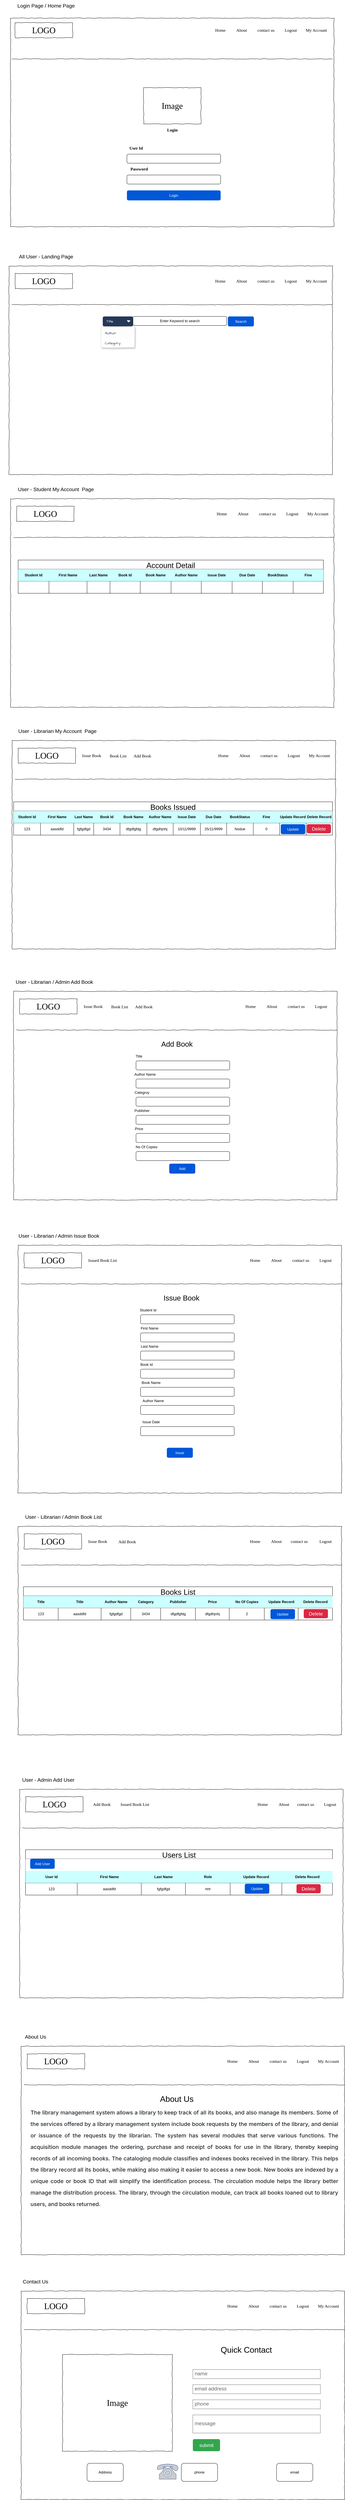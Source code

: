 <mxfile version="21.4.0" type="device">
  <diagram name="Page-1" id="03018318-947c-dd8e-b7a3-06fadd420f32">
    <mxGraphModel dx="1194" dy="1973" grid="1" gridSize="10" guides="1" tooltips="1" connect="1" arrows="1" fold="1" page="0" pageScale="1" pageWidth="1100" pageHeight="850" background="none" math="0" shadow="0">
      <root>
        <mxCell id="0" />
        <mxCell id="1" parent="0" />
        <mxCell id="677b7b8949515195-1" value="" style="whiteSpace=wrap;html=1;rounded=0;shadow=0;labelBackgroundColor=none;strokeColor=#000000;strokeWidth=1;fillColor=none;fontFamily=Verdana;fontSize=12;fontColor=#000000;align=center;comic=1;" parent="1" vertex="1">
          <mxGeometry x="35" y="-1090" width="1070" height="690" as="geometry" />
        </mxCell>
        <mxCell id="677b7b8949515195-2" value="LOGO" style="whiteSpace=wrap;html=1;rounded=0;shadow=0;labelBackgroundColor=none;strokeWidth=1;fontFamily=Verdana;fontSize=28;align=center;comic=1;" parent="1" vertex="1">
          <mxGeometry x="50" y="-1075" width="190" height="50" as="geometry" />
        </mxCell>
        <mxCell id="677b7b8949515195-4" value="Home" style="text;html=1;points=[];align=left;verticalAlign=top;spacingTop=-4;fontSize=14;fontFamily=Verdana" parent="1" vertex="1">
          <mxGeometry x="710" y="-1060" width="60" height="20" as="geometry" />
        </mxCell>
        <mxCell id="677b7b8949515195-5" value="About" style="text;html=1;points=[];align=left;verticalAlign=top;spacingTop=-4;fontSize=14;fontFamily=Verdana" parent="1" vertex="1">
          <mxGeometry x="780" y="-1060" width="60" height="20" as="geometry" />
        </mxCell>
        <mxCell id="677b7b8949515195-6" value="contact us" style="text;html=1;points=[];align=left;verticalAlign=top;spacingTop=-4;fontSize=14;fontFamily=Verdana" parent="1" vertex="1">
          <mxGeometry x="850" y="-1060" width="60" height="20" as="geometry" />
        </mxCell>
        <mxCell id="677b7b8949515195-7" value="Logout" style="text;html=1;points=[];align=left;verticalAlign=top;spacingTop=-4;fontSize=14;fontFamily=Verdana" parent="1" vertex="1">
          <mxGeometry x="940" y="-1060" width="60" height="20" as="geometry" />
        </mxCell>
        <mxCell id="677b7b8949515195-9" value="" style="line;strokeWidth=1;html=1;rounded=0;shadow=0;labelBackgroundColor=none;fillColor=none;fontFamily=Verdana;fontSize=14;fontColor=#000000;align=center;comic=1;" parent="1" vertex="1">
          <mxGeometry x="40" y="-960" width="1060" height="10" as="geometry" />
        </mxCell>
        <mxCell id="fTmYq6Ms_tVkmCeq9XRq-1" value="&lt;font style=&quot;font-size: 17px;&quot;&gt;Login Page / Home Page&lt;/font&gt;" style="text;html=1;strokeColor=none;fillColor=none;align=center;verticalAlign=middle;whiteSpace=wrap;rounded=0;" vertex="1" parent="1">
          <mxGeometry x="35" y="-1150" width="235" height="40" as="geometry" />
        </mxCell>
        <mxCell id="fTmYq6Ms_tVkmCeq9XRq-2" value="My Account" style="text;html=1;points=[];align=left;verticalAlign=top;spacingTop=-4;fontSize=14;fontFamily=Verdana" vertex="1" parent="1">
          <mxGeometry x="1010" y="-1060" width="60" height="20" as="geometry" />
        </mxCell>
        <mxCell id="fTmYq6Ms_tVkmCeq9XRq-3" value="Image" style="whiteSpace=wrap;html=1;rounded=0;shadow=0;labelBackgroundColor=none;strokeWidth=1;fontFamily=Verdana;fontSize=28;align=center;comic=1;" vertex="1" parent="1">
          <mxGeometry x="475" y="-860" width="190" height="120" as="geometry" />
        </mxCell>
        <mxCell id="fTmYq6Ms_tVkmCeq9XRq-4" value="Login" style="text;html=1;points=[];align=center;verticalAlign=top;spacingTop=-4;fontSize=14;fontFamily=Verdana;labelBackgroundColor=default;fontStyle=1" vertex="1" parent="1">
          <mxGeometry x="520" y="-730" width="100" height="30" as="geometry" />
        </mxCell>
        <mxCell id="fTmYq6Ms_tVkmCeq9XRq-5" value="User Id" style="text;html=1;points=[];align=center;verticalAlign=top;spacingTop=-4;fontSize=14;fontFamily=Verdana;labelBackgroundColor=default;fontStyle=1" vertex="1" parent="1">
          <mxGeometry x="400" y="-670" width="100" height="30" as="geometry" />
        </mxCell>
        <mxCell id="fTmYq6Ms_tVkmCeq9XRq-6" value="" style="rounded=1;whiteSpace=wrap;html=1;" vertex="1" parent="1">
          <mxGeometry x="420" y="-640" width="310" height="30" as="geometry" />
        </mxCell>
        <mxCell id="fTmYq6Ms_tVkmCeq9XRq-7" value="Password" style="text;html=1;points=[];align=center;verticalAlign=top;spacingTop=-4;fontSize=14;fontFamily=Verdana;labelBackgroundColor=default;fontStyle=1" vertex="1" parent="1">
          <mxGeometry x="410" y="-601" width="100" height="30" as="geometry" />
        </mxCell>
        <mxCell id="fTmYq6Ms_tVkmCeq9XRq-8" value="" style="rounded=1;whiteSpace=wrap;html=1;" vertex="1" parent="1">
          <mxGeometry x="420" y="-571" width="310" height="30" as="geometry" />
        </mxCell>
        <mxCell id="fTmYq6Ms_tVkmCeq9XRq-10" value="" style="whiteSpace=wrap;html=1;rounded=0;shadow=0;labelBackgroundColor=none;strokeColor=#000000;strokeWidth=1;fillColor=none;fontFamily=Verdana;fontSize=12;fontColor=#000000;align=center;comic=1;" vertex="1" parent="1">
          <mxGeometry x="30" y="-270" width="1070" height="690" as="geometry" />
        </mxCell>
        <mxCell id="fTmYq6Ms_tVkmCeq9XRq-11" value="LOGO" style="whiteSpace=wrap;html=1;rounded=0;shadow=0;labelBackgroundColor=none;strokeWidth=1;fontFamily=Verdana;fontSize=28;align=center;comic=1;" vertex="1" parent="1">
          <mxGeometry x="50" y="-245" width="190" height="50" as="geometry" />
        </mxCell>
        <mxCell id="fTmYq6Ms_tVkmCeq9XRq-12" value="Home" style="text;html=1;points=[];align=left;verticalAlign=top;spacingTop=-4;fontSize=14;fontFamily=Verdana" vertex="1" parent="1">
          <mxGeometry x="710" y="-230" width="60" height="20" as="geometry" />
        </mxCell>
        <mxCell id="fTmYq6Ms_tVkmCeq9XRq-13" value="About" style="text;html=1;points=[];align=left;verticalAlign=top;spacingTop=-4;fontSize=14;fontFamily=Verdana" vertex="1" parent="1">
          <mxGeometry x="780" y="-230" width="60" height="20" as="geometry" />
        </mxCell>
        <mxCell id="fTmYq6Ms_tVkmCeq9XRq-14" value="contact us" style="text;html=1;points=[];align=left;verticalAlign=top;spacingTop=-4;fontSize=14;fontFamily=Verdana" vertex="1" parent="1">
          <mxGeometry x="850" y="-230" width="60" height="20" as="geometry" />
        </mxCell>
        <mxCell id="fTmYq6Ms_tVkmCeq9XRq-15" value="Logout" style="text;html=1;points=[];align=left;verticalAlign=top;spacingTop=-4;fontSize=14;fontFamily=Verdana" vertex="1" parent="1">
          <mxGeometry x="940" y="-230" width="60" height="20" as="geometry" />
        </mxCell>
        <mxCell id="fTmYq6Ms_tVkmCeq9XRq-16" value="" style="line;strokeWidth=1;html=1;rounded=0;shadow=0;labelBackgroundColor=none;fillColor=none;fontFamily=Verdana;fontSize=14;fontColor=#000000;align=center;comic=1;" vertex="1" parent="1">
          <mxGeometry x="40" y="-147" width="1060" height="10" as="geometry" />
        </mxCell>
        <mxCell id="fTmYq6Ms_tVkmCeq9XRq-17" value="&lt;span style=&quot;font-size: 17px;&quot;&gt;All User - Landing Page&lt;/span&gt;" style="text;html=1;strokeColor=none;fillColor=none;align=center;verticalAlign=middle;whiteSpace=wrap;rounded=0;" vertex="1" parent="1">
          <mxGeometry x="35" y="-320" width="235" height="40" as="geometry" />
        </mxCell>
        <mxCell id="fTmYq6Ms_tVkmCeq9XRq-18" value="My Account" style="text;html=1;points=[];align=left;verticalAlign=top;spacingTop=-4;fontSize=14;fontFamily=Verdana" vertex="1" parent="1">
          <mxGeometry x="1010" y="-230" width="60" height="20" as="geometry" />
        </mxCell>
        <mxCell id="fTmYq6Ms_tVkmCeq9XRq-26" value="Status" style="rounded=1;fillColor=none;strokeColor=none;html=1;fontColor=#596780;align=left;fontSize=11;spacingLeft=10;fontSize=11;sketch=1;hachureGap=4;pointerEvents=0;fontFamily=Architects Daughter;fontSource=https%3A%2F%2Ffonts.googleapis.com%2Fcss%3Ffamily%3DArchitects%2BDaughter;" vertex="1" parent="1">
          <mxGeometry x="350" y="-70" width="100" height="20" as="geometry" />
        </mxCell>
        <mxCell id="fTmYq6Ms_tVkmCeq9XRq-27" value="Title" style="rounded=1;fillColor=#253858;strokeColor=none;html=1;fontColor=#ffffff;align=left;fontSize=12;spacingLeft=10;sketch=0;hachureGap=4;pointerEvents=0;fontFamily=Architects Daughter;fontSource=https%3A%2F%2Ffonts.googleapis.com%2Fcss%3Ffamily%3DArchitects%2BDaughter;" vertex="1" parent="1">
          <mxGeometry x="340" y="-103" width="100" height="33" as="geometry" />
        </mxCell>
        <mxCell id="fTmYq6Ms_tVkmCeq9XRq-28" value="" style="shape=triangle;direction=south;fillColor=#ffffff;strokeColor=none;html=1;sketch=1;hachureGap=4;pointerEvents=0;fontFamily=Architects Daughter;fontSource=https%3A%2F%2Ffonts.googleapis.com%2Fcss%3Ffamily%3DArchitects%2BDaughter;fontSize=20;" vertex="1" parent="fTmYq6Ms_tVkmCeq9XRq-27">
          <mxGeometry x="1" y="0.5" width="12" height="6" relative="1" as="geometry">
            <mxPoint x="-20" y="-3" as="offset" />
          </mxGeometry>
        </mxCell>
        <mxCell id="fTmYq6Ms_tVkmCeq9XRq-29" value="" style="rounded=1;fillColor=#ffffff;strokeColor=#DFE1E5;shadow=1;html=1;arcSize=4;sketch=1;hachureGap=4;pointerEvents=0;fontFamily=Architects Daughter;fontSource=https%3A%2F%2Ffonts.googleapis.com%2Fcss%3Ffamily%3DArchitects%2BDaughter;fontSize=20;" vertex="1" parent="1">
          <mxGeometry x="335" y="-70" width="110" height="70" as="geometry" />
        </mxCell>
        <mxCell id="fTmYq6Ms_tVkmCeq9XRq-30" value="Author" style="rounded=0;fillColor=#F4F5F7;strokeColor=none;shadow=0;html=1;align=left;fontSize=12;spacingLeft=10;fontColor=#253858;resizeWidth=1;sketch=1;hachureGap=4;pointerEvents=0;fontFamily=Architects Daughter;fontSource=https%3A%2F%2Ffonts.googleapis.com%2Fcss%3Ffamily%3DArchitects%2BDaughter;" vertex="1" parent="fTmYq6Ms_tVkmCeq9XRq-29">
          <mxGeometry width="110" height="33" relative="1" as="geometry">
            <mxPoint y="6" as="offset" />
          </mxGeometry>
        </mxCell>
        <mxCell id="fTmYq6Ms_tVkmCeq9XRq-31" value="Category" style="rounded=0;fillColor=none;strokeColor=none;shadow=0;html=1;align=left;fontSize=12;spacingLeft=10;fontColor=#253858;resizeWidth=1;sketch=1;hachureGap=4;pointerEvents=0;fontFamily=Architects Daughter;fontSource=https%3A%2F%2Ffonts.googleapis.com%2Fcss%3Ffamily%3DArchitects%2BDaughter;" vertex="1" parent="fTmYq6Ms_tVkmCeq9XRq-29">
          <mxGeometry width="110" height="33" relative="1" as="geometry">
            <mxPoint y="39" as="offset" />
          </mxGeometry>
        </mxCell>
        <mxCell id="fTmYq6Ms_tVkmCeq9XRq-34" value="Enter Keyword to search" style="rounded=1;whiteSpace=wrap;html=1;" vertex="1" parent="1">
          <mxGeometry x="440" y="-103" width="310" height="30" as="geometry" />
        </mxCell>
        <mxCell id="fTmYq6Ms_tVkmCeq9XRq-35" value="Search" style="rounded=1;fillColor=#0057D8;strokeColor=none;html=1;whiteSpace=wrap;fontColor=#ffffff;align=center;verticalAlign=middle;fontStyle=0;fontSize=12;sketch=0;" vertex="1" parent="1">
          <mxGeometry x="754" y="-103" width="86" height="33" as="geometry" />
        </mxCell>
        <mxCell id="fTmYq6Ms_tVkmCeq9XRq-36" value="Login" style="rounded=1;fillColor=#0057D8;strokeColor=none;html=1;whiteSpace=wrap;fontColor=#ffffff;align=center;verticalAlign=middle;fontStyle=0;fontSize=12;sketch=0;" vertex="1" parent="1">
          <mxGeometry x="420" y="-520" width="310" height="33" as="geometry" />
        </mxCell>
        <mxCell id="fTmYq6Ms_tVkmCeq9XRq-37" value="" style="whiteSpace=wrap;html=1;rounded=0;shadow=0;labelBackgroundColor=none;strokeColor=#000000;strokeWidth=1;fillColor=none;fontFamily=Verdana;fontSize=12;fontColor=#000000;align=center;comic=1;" vertex="1" parent="1">
          <mxGeometry x="35" y="500" width="1070" height="690" as="geometry" />
        </mxCell>
        <mxCell id="fTmYq6Ms_tVkmCeq9XRq-38" value="LOGO" style="whiteSpace=wrap;html=1;rounded=0;shadow=0;labelBackgroundColor=none;strokeWidth=1;fontFamily=Verdana;fontSize=28;align=center;comic=1;" vertex="1" parent="1">
          <mxGeometry x="55" y="525" width="190" height="50" as="geometry" />
        </mxCell>
        <mxCell id="fTmYq6Ms_tVkmCeq9XRq-39" value="Home" style="text;html=1;points=[];align=left;verticalAlign=top;spacingTop=-4;fontSize=14;fontFamily=Verdana" vertex="1" parent="1">
          <mxGeometry x="715" y="540" width="60" height="20" as="geometry" />
        </mxCell>
        <mxCell id="fTmYq6Ms_tVkmCeq9XRq-40" value="About" style="text;html=1;points=[];align=left;verticalAlign=top;spacingTop=-4;fontSize=14;fontFamily=Verdana" vertex="1" parent="1">
          <mxGeometry x="785" y="540" width="60" height="20" as="geometry" />
        </mxCell>
        <mxCell id="fTmYq6Ms_tVkmCeq9XRq-41" value="contact us" style="text;html=1;points=[];align=left;verticalAlign=top;spacingTop=-4;fontSize=14;fontFamily=Verdana" vertex="1" parent="1">
          <mxGeometry x="855" y="540" width="60" height="20" as="geometry" />
        </mxCell>
        <mxCell id="fTmYq6Ms_tVkmCeq9XRq-42" value="Logout" style="text;html=1;points=[];align=left;verticalAlign=top;spacingTop=-4;fontSize=14;fontFamily=Verdana" vertex="1" parent="1">
          <mxGeometry x="945" y="540" width="60" height="20" as="geometry" />
        </mxCell>
        <mxCell id="fTmYq6Ms_tVkmCeq9XRq-43" value="" style="line;strokeWidth=1;html=1;rounded=0;shadow=0;labelBackgroundColor=none;fillColor=none;fontFamily=Verdana;fontSize=14;fontColor=#000000;align=center;comic=1;" vertex="1" parent="1">
          <mxGeometry x="45" y="623" width="1060" height="10" as="geometry" />
        </mxCell>
        <mxCell id="fTmYq6Ms_tVkmCeq9XRq-44" value="&lt;span style=&quot;font-size: 17px;&quot;&gt;User - Student My Account&amp;nbsp; Page&lt;/span&gt;" style="text;html=1;strokeColor=none;fillColor=none;align=center;verticalAlign=middle;whiteSpace=wrap;rounded=0;" vertex="1" parent="1">
          <mxGeometry x="35" y="450" width="300" height="40" as="geometry" />
        </mxCell>
        <mxCell id="fTmYq6Ms_tVkmCeq9XRq-45" value="My Account" style="text;html=1;points=[];align=left;verticalAlign=top;spacingTop=-4;fontSize=14;fontFamily=Verdana" vertex="1" parent="1">
          <mxGeometry x="1015" y="540" width="60" height="20" as="geometry" />
        </mxCell>
        <mxCell id="fTmYq6Ms_tVkmCeq9XRq-56" value="Account Detail" style="shape=table;startSize=30;container=1;collapsible=0;childLayout=tableLayout;fontSize=25;" vertex="1" parent="1">
          <mxGeometry x="60" y="703" width="1010" height="110" as="geometry" />
        </mxCell>
        <mxCell id="fTmYq6Ms_tVkmCeq9XRq-57" value="" style="shape=tableRow;horizontal=0;startSize=0;swimlaneHead=0;swimlaneBody=0;strokeColor=inherit;top=0;left=0;bottom=0;right=0;collapsible=0;dropTarget=0;fillColor=none;points=[[0,0.5],[1,0.5]];portConstraint=eastwest;" vertex="1" parent="fTmYq6Ms_tVkmCeq9XRq-56">
          <mxGeometry y="30" width="1010" height="40" as="geometry" />
        </mxCell>
        <mxCell id="fTmYq6Ms_tVkmCeq9XRq-58" value="Student Id" style="shape=partialRectangle;html=1;whiteSpace=wrap;connectable=0;strokeColor=default;overflow=hidden;fillColor=#CCFFFF;top=0;left=0;bottom=0;right=0;pointerEvents=1;fontStyle=1;strokeWidth=2;" vertex="1" parent="fTmYq6Ms_tVkmCeq9XRq-57">
          <mxGeometry width="102" height="40" as="geometry">
            <mxRectangle width="102" height="40" as="alternateBounds" />
          </mxGeometry>
        </mxCell>
        <mxCell id="fTmYq6Ms_tVkmCeq9XRq-59" value="First Name" style="shape=partialRectangle;html=1;whiteSpace=wrap;connectable=0;strokeColor=default;overflow=hidden;fillColor=#CCFFFF;top=0;left=0;bottom=0;right=0;pointerEvents=1;fontStyle=1;strokeWidth=2;" vertex="1" parent="fTmYq6Ms_tVkmCeq9XRq-57">
          <mxGeometry x="102" width="126" height="40" as="geometry">
            <mxRectangle width="126" height="40" as="alternateBounds" />
          </mxGeometry>
        </mxCell>
        <mxCell id="fTmYq6Ms_tVkmCeq9XRq-60" value="Last Name" style="shape=partialRectangle;html=1;whiteSpace=wrap;connectable=0;strokeColor=default;overflow=hidden;fillColor=#CCFFFF;top=0;left=0;bottom=0;right=0;pointerEvents=1;fontStyle=1;strokeWidth=2;" vertex="1" parent="fTmYq6Ms_tVkmCeq9XRq-57">
          <mxGeometry x="228" width="76" height="40" as="geometry">
            <mxRectangle width="76" height="40" as="alternateBounds" />
          </mxGeometry>
        </mxCell>
        <mxCell id="fTmYq6Ms_tVkmCeq9XRq-61" value="Book Id" style="shape=partialRectangle;html=1;whiteSpace=wrap;connectable=0;strokeColor=default;overflow=hidden;fillColor=#CCFFFF;top=0;left=0;bottom=0;right=0;pointerEvents=1;fontStyle=1;strokeWidth=2;" vertex="1" parent="fTmYq6Ms_tVkmCeq9XRq-57">
          <mxGeometry x="304" width="100" height="40" as="geometry">
            <mxRectangle width="100" height="40" as="alternateBounds" />
          </mxGeometry>
        </mxCell>
        <mxCell id="fTmYq6Ms_tVkmCeq9XRq-62" value="Book Name" style="shape=partialRectangle;html=1;whiteSpace=wrap;connectable=0;strokeColor=default;overflow=hidden;fillColor=#CCFFFF;top=0;left=0;bottom=0;right=0;pointerEvents=1;fontStyle=1;strokeWidth=2;" vertex="1" parent="fTmYq6Ms_tVkmCeq9XRq-57">
          <mxGeometry x="404" width="102" height="40" as="geometry">
            <mxRectangle width="102" height="40" as="alternateBounds" />
          </mxGeometry>
        </mxCell>
        <mxCell id="fTmYq6Ms_tVkmCeq9XRq-63" value="Author Name" style="shape=partialRectangle;html=1;whiteSpace=wrap;connectable=0;strokeColor=default;overflow=hidden;fillColor=#CCFFFF;top=0;left=0;bottom=0;right=0;pointerEvents=1;fontStyle=1;strokeWidth=2;" vertex="1" parent="fTmYq6Ms_tVkmCeq9XRq-57">
          <mxGeometry x="506" width="100" height="40" as="geometry">
            <mxRectangle width="100" height="40" as="alternateBounds" />
          </mxGeometry>
        </mxCell>
        <mxCell id="fTmYq6Ms_tVkmCeq9XRq-64" value="Issue Date" style="shape=partialRectangle;html=1;whiteSpace=wrap;connectable=0;strokeColor=default;overflow=hidden;fillColor=#CCFFFF;top=0;left=0;bottom=0;right=0;pointerEvents=1;fontStyle=1;strokeWidth=2;" vertex="1" parent="fTmYq6Ms_tVkmCeq9XRq-57">
          <mxGeometry x="606" width="102" height="40" as="geometry">
            <mxRectangle width="102" height="40" as="alternateBounds" />
          </mxGeometry>
        </mxCell>
        <mxCell id="fTmYq6Ms_tVkmCeq9XRq-65" value="Due Date" style="shape=partialRectangle;html=1;whiteSpace=wrap;connectable=0;strokeColor=default;overflow=hidden;fillColor=#CCFFFF;top=0;left=0;bottom=0;right=0;pointerEvents=1;fontStyle=1;strokeWidth=2;" vertex="1" parent="fTmYq6Ms_tVkmCeq9XRq-57">
          <mxGeometry x="708" width="100" height="40" as="geometry">
            <mxRectangle width="100" height="40" as="alternateBounds" />
          </mxGeometry>
        </mxCell>
        <mxCell id="fTmYq6Ms_tVkmCeq9XRq-66" value="BookStatus" style="shape=partialRectangle;html=1;whiteSpace=wrap;connectable=0;strokeColor=default;overflow=hidden;fillColor=#CCFFFF;top=0;left=0;bottom=0;right=0;pointerEvents=1;fontStyle=1;strokeWidth=2;" vertex="1" parent="fTmYq6Ms_tVkmCeq9XRq-57">
          <mxGeometry x="808" width="102" height="40" as="geometry">
            <mxRectangle width="102" height="40" as="alternateBounds" />
          </mxGeometry>
        </mxCell>
        <mxCell id="fTmYq6Ms_tVkmCeq9XRq-67" value="Fine" style="shape=partialRectangle;html=1;whiteSpace=wrap;connectable=0;strokeColor=default;overflow=hidden;fillColor=#CCFFFF;top=0;left=0;bottom=0;right=0;pointerEvents=1;fontStyle=1;strokeWidth=2;" vertex="1" parent="fTmYq6Ms_tVkmCeq9XRq-57">
          <mxGeometry x="910" width="100" height="40" as="geometry">
            <mxRectangle width="100" height="40" as="alternateBounds" />
          </mxGeometry>
        </mxCell>
        <mxCell id="fTmYq6Ms_tVkmCeq9XRq-68" value="" style="shape=tableRow;horizontal=0;startSize=0;swimlaneHead=0;swimlaneBody=0;strokeColor=inherit;top=0;left=0;bottom=0;right=0;collapsible=0;dropTarget=0;fillColor=none;points=[[0,0.5],[1,0.5]];portConstraint=eastwest;" vertex="1" parent="fTmYq6Ms_tVkmCeq9XRq-56">
          <mxGeometry y="70" width="1010" height="40" as="geometry" />
        </mxCell>
        <mxCell id="fTmYq6Ms_tVkmCeq9XRq-69" value="" style="shape=partialRectangle;html=1;whiteSpace=wrap;connectable=0;strokeColor=inherit;overflow=hidden;fillColor=none;top=0;left=0;bottom=0;right=0;pointerEvents=1;" vertex="1" parent="fTmYq6Ms_tVkmCeq9XRq-68">
          <mxGeometry width="102" height="40" as="geometry">
            <mxRectangle width="102" height="40" as="alternateBounds" />
          </mxGeometry>
        </mxCell>
        <mxCell id="fTmYq6Ms_tVkmCeq9XRq-70" value="" style="shape=partialRectangle;html=1;whiteSpace=wrap;connectable=0;strokeColor=inherit;overflow=hidden;fillColor=none;top=0;left=0;bottom=0;right=0;pointerEvents=1;" vertex="1" parent="fTmYq6Ms_tVkmCeq9XRq-68">
          <mxGeometry x="102" width="126" height="40" as="geometry">
            <mxRectangle width="126" height="40" as="alternateBounds" />
          </mxGeometry>
        </mxCell>
        <mxCell id="fTmYq6Ms_tVkmCeq9XRq-71" value="" style="shape=partialRectangle;html=1;whiteSpace=wrap;connectable=0;strokeColor=inherit;overflow=hidden;fillColor=none;top=0;left=0;bottom=0;right=0;pointerEvents=1;" vertex="1" parent="fTmYq6Ms_tVkmCeq9XRq-68">
          <mxGeometry x="228" width="76" height="40" as="geometry">
            <mxRectangle width="76" height="40" as="alternateBounds" />
          </mxGeometry>
        </mxCell>
        <mxCell id="fTmYq6Ms_tVkmCeq9XRq-72" value="" style="shape=partialRectangle;html=1;whiteSpace=wrap;connectable=0;strokeColor=inherit;overflow=hidden;fillColor=none;top=0;left=0;bottom=0;right=0;pointerEvents=1;" vertex="1" parent="fTmYq6Ms_tVkmCeq9XRq-68">
          <mxGeometry x="304" width="100" height="40" as="geometry">
            <mxRectangle width="100" height="40" as="alternateBounds" />
          </mxGeometry>
        </mxCell>
        <mxCell id="fTmYq6Ms_tVkmCeq9XRq-73" value="" style="shape=partialRectangle;html=1;whiteSpace=wrap;connectable=0;strokeColor=inherit;overflow=hidden;fillColor=none;top=0;left=0;bottom=0;right=0;pointerEvents=1;" vertex="1" parent="fTmYq6Ms_tVkmCeq9XRq-68">
          <mxGeometry x="404" width="102" height="40" as="geometry">
            <mxRectangle width="102" height="40" as="alternateBounds" />
          </mxGeometry>
        </mxCell>
        <mxCell id="fTmYq6Ms_tVkmCeq9XRq-74" value="" style="shape=partialRectangle;html=1;whiteSpace=wrap;connectable=0;strokeColor=inherit;overflow=hidden;fillColor=none;top=0;left=0;bottom=0;right=0;pointerEvents=1;" vertex="1" parent="fTmYq6Ms_tVkmCeq9XRq-68">
          <mxGeometry x="506" width="100" height="40" as="geometry">
            <mxRectangle width="100" height="40" as="alternateBounds" />
          </mxGeometry>
        </mxCell>
        <mxCell id="fTmYq6Ms_tVkmCeq9XRq-75" value="" style="shape=partialRectangle;html=1;whiteSpace=wrap;connectable=0;strokeColor=inherit;overflow=hidden;fillColor=none;top=0;left=0;bottom=0;right=0;pointerEvents=1;" vertex="1" parent="fTmYq6Ms_tVkmCeq9XRq-68">
          <mxGeometry x="606" width="102" height="40" as="geometry">
            <mxRectangle width="102" height="40" as="alternateBounds" />
          </mxGeometry>
        </mxCell>
        <mxCell id="fTmYq6Ms_tVkmCeq9XRq-76" value="" style="shape=partialRectangle;html=1;whiteSpace=wrap;connectable=0;strokeColor=inherit;overflow=hidden;fillColor=none;top=0;left=0;bottom=0;right=0;pointerEvents=1;" vertex="1" parent="fTmYq6Ms_tVkmCeq9XRq-68">
          <mxGeometry x="708" width="100" height="40" as="geometry">
            <mxRectangle width="100" height="40" as="alternateBounds" />
          </mxGeometry>
        </mxCell>
        <mxCell id="fTmYq6Ms_tVkmCeq9XRq-77" value="" style="shape=partialRectangle;html=1;whiteSpace=wrap;connectable=0;strokeColor=inherit;overflow=hidden;fillColor=none;top=0;left=0;bottom=0;right=0;pointerEvents=1;" vertex="1" parent="fTmYq6Ms_tVkmCeq9XRq-68">
          <mxGeometry x="808" width="102" height="40" as="geometry">
            <mxRectangle width="102" height="40" as="alternateBounds" />
          </mxGeometry>
        </mxCell>
        <mxCell id="fTmYq6Ms_tVkmCeq9XRq-78" value="" style="shape=partialRectangle;html=1;whiteSpace=wrap;connectable=0;strokeColor=inherit;overflow=hidden;fillColor=none;top=0;left=0;bottom=0;right=0;pointerEvents=1;" vertex="1" parent="fTmYq6Ms_tVkmCeq9XRq-68">
          <mxGeometry x="910" width="100" height="40" as="geometry">
            <mxRectangle width="100" height="40" as="alternateBounds" />
          </mxGeometry>
        </mxCell>
        <mxCell id="fTmYq6Ms_tVkmCeq9XRq-79" value="" style="whiteSpace=wrap;html=1;rounded=0;shadow=0;labelBackgroundColor=none;strokeColor=#000000;strokeWidth=1;fillColor=none;fontFamily=Verdana;fontSize=12;fontColor=#000000;align=center;comic=1;" vertex="1" parent="1">
          <mxGeometry x="40" y="1300" width="1070" height="690" as="geometry" />
        </mxCell>
        <mxCell id="fTmYq6Ms_tVkmCeq9XRq-80" value="LOGO" style="whiteSpace=wrap;html=1;rounded=0;shadow=0;labelBackgroundColor=none;strokeWidth=1;fontFamily=Verdana;fontSize=28;align=center;comic=1;" vertex="1" parent="1">
          <mxGeometry x="60" y="1325" width="190" height="50" as="geometry" />
        </mxCell>
        <UserObject label="Home" link="http://library/home" id="fTmYq6Ms_tVkmCeq9XRq-81">
          <mxCell style="text;html=1;points=[];align=left;verticalAlign=top;spacingTop=-4;fontSize=14;fontFamily=Verdana" vertex="1" parent="1">
            <mxGeometry x="720" y="1340" width="60" height="20" as="geometry" />
          </mxCell>
        </UserObject>
        <UserObject label="About" id="fTmYq6Ms_tVkmCeq9XRq-82">
          <mxCell style="text;html=1;points=[];align=left;verticalAlign=top;spacingTop=-4;fontSize=14;fontFamily=Verdana" vertex="1" parent="1">
            <mxGeometry x="790" y="1340" width="60" height="20" as="geometry" />
          </mxCell>
        </UserObject>
        <UserObject label="contact us" link="http://library.com/contact/contactus" id="fTmYq6Ms_tVkmCeq9XRq-83">
          <mxCell style="text;html=1;points=[];align=left;verticalAlign=top;spacingTop=-4;fontSize=14;fontFamily=Verdana" vertex="1" parent="1">
            <mxGeometry x="860" y="1340" width="60" height="20" as="geometry" />
          </mxCell>
        </UserObject>
        <mxCell id="fTmYq6Ms_tVkmCeq9XRq-84" value="Logout" style="text;html=1;points=[];align=left;verticalAlign=top;spacingTop=-4;fontSize=14;fontFamily=Verdana" vertex="1" parent="1">
          <mxGeometry x="950" y="1340" width="60" height="20" as="geometry" />
        </mxCell>
        <mxCell id="fTmYq6Ms_tVkmCeq9XRq-85" value="" style="line;strokeWidth=1;html=1;rounded=0;shadow=0;labelBackgroundColor=none;fillColor=none;fontFamily=Verdana;fontSize=14;fontColor=#000000;align=center;comic=1;" vertex="1" parent="1">
          <mxGeometry x="50" y="1423" width="1060" height="10" as="geometry" />
        </mxCell>
        <mxCell id="fTmYq6Ms_tVkmCeq9XRq-86" value="&lt;span style=&quot;font-size: 17px;&quot;&gt;User - Librarian My Account&amp;nbsp; Page&lt;/span&gt;" style="text;html=1;strokeColor=none;fillColor=none;align=center;verticalAlign=middle;whiteSpace=wrap;rounded=0;" vertex="1" parent="1">
          <mxGeometry x="40" y="1250" width="300" height="40" as="geometry" />
        </mxCell>
        <UserObject label="My Account" link="http://library.com/booksissue/issuebookform" id="fTmYq6Ms_tVkmCeq9XRq-87">
          <mxCell style="text;html=1;points=[];align=left;verticalAlign=top;spacingTop=-4;fontSize=14;fontFamily=Verdana" vertex="1" parent="1">
            <mxGeometry x="1020" y="1340" width="60" height="20" as="geometry" />
          </mxCell>
        </UserObject>
        <mxCell id="fTmYq6Ms_tVkmCeq9XRq-88" value="Books Issued" style="shape=table;startSize=30;container=1;collapsible=0;childLayout=tableLayout;fontSize=25;" vertex="1" parent="1">
          <mxGeometry x="45" y="1503" width="1055" height="110" as="geometry" />
        </mxCell>
        <mxCell id="fTmYq6Ms_tVkmCeq9XRq-89" value="" style="shape=tableRow;horizontal=0;startSize=0;swimlaneHead=0;swimlaneBody=0;strokeColor=inherit;top=0;left=0;bottom=0;right=0;collapsible=0;dropTarget=0;fillColor=none;points=[[0,0.5],[1,0.5]];portConstraint=eastwest;" vertex="1" parent="fTmYq6Ms_tVkmCeq9XRq-88">
          <mxGeometry y="30" width="1055" height="40" as="geometry" />
        </mxCell>
        <mxCell id="fTmYq6Ms_tVkmCeq9XRq-90" value="Student Id" style="shape=partialRectangle;html=1;whiteSpace=wrap;connectable=0;strokeColor=default;overflow=hidden;fillColor=#CCFFFF;top=0;left=0;bottom=0;right=0;pointerEvents=1;fontStyle=1;strokeWidth=2;" vertex="1" parent="fTmYq6Ms_tVkmCeq9XRq-89">
          <mxGeometry width="89" height="40" as="geometry">
            <mxRectangle width="89" height="40" as="alternateBounds" />
          </mxGeometry>
        </mxCell>
        <mxCell id="fTmYq6Ms_tVkmCeq9XRq-91" value="First Name" style="shape=partialRectangle;html=1;whiteSpace=wrap;connectable=0;strokeColor=default;overflow=hidden;fillColor=#CCFFFF;top=0;left=0;bottom=0;right=0;pointerEvents=1;fontStyle=1;strokeWidth=2;" vertex="1" parent="fTmYq6Ms_tVkmCeq9XRq-89">
          <mxGeometry x="89" width="110" height="40" as="geometry">
            <mxRectangle width="110" height="40" as="alternateBounds" />
          </mxGeometry>
        </mxCell>
        <mxCell id="fTmYq6Ms_tVkmCeq9XRq-92" value="Last Name" style="shape=partialRectangle;html=1;whiteSpace=wrap;connectable=0;strokeColor=default;overflow=hidden;fillColor=#CCFFFF;top=0;left=0;bottom=0;right=0;pointerEvents=1;fontStyle=1;strokeWidth=2;" vertex="1" parent="fTmYq6Ms_tVkmCeq9XRq-89">
          <mxGeometry x="199" width="66" height="40" as="geometry">
            <mxRectangle width="66" height="40" as="alternateBounds" />
          </mxGeometry>
        </mxCell>
        <mxCell id="fTmYq6Ms_tVkmCeq9XRq-93" value="Book Id" style="shape=partialRectangle;html=1;whiteSpace=wrap;connectable=0;strokeColor=default;overflow=hidden;fillColor=#CCFFFF;top=0;left=0;bottom=0;right=0;pointerEvents=1;fontStyle=1;strokeWidth=2;" vertex="1" parent="fTmYq6Ms_tVkmCeq9XRq-89">
          <mxGeometry x="265" width="87" height="40" as="geometry">
            <mxRectangle width="87" height="40" as="alternateBounds" />
          </mxGeometry>
        </mxCell>
        <mxCell id="fTmYq6Ms_tVkmCeq9XRq-94" value="Book Name" style="shape=partialRectangle;html=1;whiteSpace=wrap;connectable=0;strokeColor=default;overflow=hidden;fillColor=#CCFFFF;top=0;left=0;bottom=0;right=0;pointerEvents=1;fontStyle=1;strokeWidth=2;" vertex="1" parent="fTmYq6Ms_tVkmCeq9XRq-89">
          <mxGeometry x="352" width="89" height="40" as="geometry">
            <mxRectangle width="89" height="40" as="alternateBounds" />
          </mxGeometry>
        </mxCell>
        <mxCell id="fTmYq6Ms_tVkmCeq9XRq-95" value="Author Name" style="shape=partialRectangle;html=1;whiteSpace=wrap;connectable=0;strokeColor=default;overflow=hidden;fillColor=#CCFFFF;top=0;left=0;bottom=0;right=0;pointerEvents=1;fontStyle=1;strokeWidth=2;" vertex="1" parent="fTmYq6Ms_tVkmCeq9XRq-89">
          <mxGeometry x="441" width="87" height="40" as="geometry">
            <mxRectangle width="87" height="40" as="alternateBounds" />
          </mxGeometry>
        </mxCell>
        <mxCell id="fTmYq6Ms_tVkmCeq9XRq-96" value="Issue Date" style="shape=partialRectangle;html=1;whiteSpace=wrap;connectable=0;strokeColor=default;overflow=hidden;fillColor=#CCFFFF;top=0;left=0;bottom=0;right=0;pointerEvents=1;fontStyle=1;strokeWidth=2;" vertex="1" parent="fTmYq6Ms_tVkmCeq9XRq-89">
          <mxGeometry x="528" width="90" height="40" as="geometry">
            <mxRectangle width="90" height="40" as="alternateBounds" />
          </mxGeometry>
        </mxCell>
        <mxCell id="fTmYq6Ms_tVkmCeq9XRq-97" value="Due Date" style="shape=partialRectangle;html=1;whiteSpace=wrap;connectable=0;strokeColor=default;overflow=hidden;fillColor=#CCFFFF;top=0;left=0;bottom=0;right=0;pointerEvents=1;fontStyle=1;strokeWidth=2;" vertex="1" parent="fTmYq6Ms_tVkmCeq9XRq-89">
          <mxGeometry x="618" width="87" height="40" as="geometry">
            <mxRectangle width="87" height="40" as="alternateBounds" />
          </mxGeometry>
        </mxCell>
        <mxCell id="fTmYq6Ms_tVkmCeq9XRq-98" value="BookStatus" style="shape=partialRectangle;html=1;whiteSpace=wrap;connectable=0;strokeColor=default;overflow=hidden;fillColor=#CCFFFF;top=0;left=0;bottom=0;right=0;pointerEvents=1;fontStyle=1;strokeWidth=2;" vertex="1" parent="fTmYq6Ms_tVkmCeq9XRq-89">
          <mxGeometry x="705" width="88" height="40" as="geometry">
            <mxRectangle width="88" height="40" as="alternateBounds" />
          </mxGeometry>
        </mxCell>
        <mxCell id="fTmYq6Ms_tVkmCeq9XRq-99" value="Fine" style="shape=partialRectangle;html=1;whiteSpace=wrap;connectable=0;strokeColor=default;overflow=hidden;fillColor=#CCFFFF;top=0;left=0;bottom=0;right=0;pointerEvents=1;fontStyle=1;strokeWidth=2;" vertex="1" parent="fTmYq6Ms_tVkmCeq9XRq-89">
          <mxGeometry x="793" width="87" height="40" as="geometry">
            <mxRectangle width="87" height="40" as="alternateBounds" />
          </mxGeometry>
        </mxCell>
        <mxCell id="fTmYq6Ms_tVkmCeq9XRq-113" value="Update Record" style="shape=partialRectangle;html=1;whiteSpace=wrap;connectable=0;strokeColor=default;overflow=hidden;fillColor=#CCFFFF;top=0;left=0;bottom=0;right=0;pointerEvents=1;fontStyle=1;strokeWidth=2;" vertex="1" parent="fTmYq6Ms_tVkmCeq9XRq-89">
          <mxGeometry x="880" width="88" height="40" as="geometry">
            <mxRectangle width="88" height="40" as="alternateBounds" />
          </mxGeometry>
        </mxCell>
        <mxCell id="fTmYq6Ms_tVkmCeq9XRq-115" value="Delete Record" style="shape=partialRectangle;html=1;whiteSpace=wrap;connectable=0;strokeColor=default;overflow=hidden;fillColor=#CCFFFF;top=0;left=0;bottom=0;right=0;pointerEvents=1;fontStyle=1;strokeWidth=2;" vertex="1" parent="fTmYq6Ms_tVkmCeq9XRq-89">
          <mxGeometry x="968" width="87" height="40" as="geometry">
            <mxRectangle width="87" height="40" as="alternateBounds" />
          </mxGeometry>
        </mxCell>
        <mxCell id="fTmYq6Ms_tVkmCeq9XRq-100" value="" style="shape=tableRow;horizontal=0;startSize=0;swimlaneHead=0;swimlaneBody=0;strokeColor=inherit;top=0;left=0;bottom=0;right=0;collapsible=0;dropTarget=0;fillColor=none;points=[[0,0.5],[1,0.5]];portConstraint=eastwest;" vertex="1" parent="fTmYq6Ms_tVkmCeq9XRq-88">
          <mxGeometry y="70" width="1055" height="40" as="geometry" />
        </mxCell>
        <mxCell id="fTmYq6Ms_tVkmCeq9XRq-101" value="123" style="shape=partialRectangle;html=1;whiteSpace=wrap;connectable=0;strokeColor=inherit;overflow=hidden;fillColor=none;top=0;left=0;bottom=0;right=0;pointerEvents=1;" vertex="1" parent="fTmYq6Ms_tVkmCeq9XRq-100">
          <mxGeometry width="89" height="40" as="geometry">
            <mxRectangle width="89" height="40" as="alternateBounds" />
          </mxGeometry>
        </mxCell>
        <mxCell id="fTmYq6Ms_tVkmCeq9XRq-102" value="aasddfd" style="shape=partialRectangle;html=1;whiteSpace=wrap;connectable=0;strokeColor=inherit;overflow=hidden;fillColor=none;top=0;left=0;bottom=0;right=0;pointerEvents=1;" vertex="1" parent="fTmYq6Ms_tVkmCeq9XRq-100">
          <mxGeometry x="89" width="110" height="40" as="geometry">
            <mxRectangle width="110" height="40" as="alternateBounds" />
          </mxGeometry>
        </mxCell>
        <mxCell id="fTmYq6Ms_tVkmCeq9XRq-103" value="fgfgdfgd" style="shape=partialRectangle;html=1;whiteSpace=wrap;connectable=0;strokeColor=inherit;overflow=hidden;fillColor=none;top=0;left=0;bottom=0;right=0;pointerEvents=1;" vertex="1" parent="fTmYq6Ms_tVkmCeq9XRq-100">
          <mxGeometry x="199" width="66" height="40" as="geometry">
            <mxRectangle width="66" height="40" as="alternateBounds" />
          </mxGeometry>
        </mxCell>
        <mxCell id="fTmYq6Ms_tVkmCeq9XRq-104" value="3434" style="shape=partialRectangle;html=1;whiteSpace=wrap;connectable=0;strokeColor=inherit;overflow=hidden;fillColor=none;top=0;left=0;bottom=0;right=0;pointerEvents=1;" vertex="1" parent="fTmYq6Ms_tVkmCeq9XRq-100">
          <mxGeometry x="265" width="87" height="40" as="geometry">
            <mxRectangle width="87" height="40" as="alternateBounds" />
          </mxGeometry>
        </mxCell>
        <mxCell id="fTmYq6Ms_tVkmCeq9XRq-105" value="dfgdfgfdg" style="shape=partialRectangle;html=1;whiteSpace=wrap;connectable=0;strokeColor=inherit;overflow=hidden;fillColor=none;top=0;left=0;bottom=0;right=0;pointerEvents=1;" vertex="1" parent="fTmYq6Ms_tVkmCeq9XRq-100">
          <mxGeometry x="352" width="89" height="40" as="geometry">
            <mxRectangle width="89" height="40" as="alternateBounds" />
          </mxGeometry>
        </mxCell>
        <mxCell id="fTmYq6Ms_tVkmCeq9XRq-106" value="dfgdhjnhj" style="shape=partialRectangle;html=1;whiteSpace=wrap;connectable=0;strokeColor=inherit;overflow=hidden;fillColor=none;top=0;left=0;bottom=0;right=0;pointerEvents=1;" vertex="1" parent="fTmYq6Ms_tVkmCeq9XRq-100">
          <mxGeometry x="441" width="87" height="40" as="geometry">
            <mxRectangle width="87" height="40" as="alternateBounds" />
          </mxGeometry>
        </mxCell>
        <mxCell id="fTmYq6Ms_tVkmCeq9XRq-107" value="10/11/9999" style="shape=partialRectangle;html=1;whiteSpace=wrap;connectable=0;strokeColor=inherit;overflow=hidden;fillColor=none;top=0;left=0;bottom=0;right=0;pointerEvents=1;" vertex="1" parent="fTmYq6Ms_tVkmCeq9XRq-100">
          <mxGeometry x="528" width="90" height="40" as="geometry">
            <mxRectangle width="90" height="40" as="alternateBounds" />
          </mxGeometry>
        </mxCell>
        <mxCell id="fTmYq6Ms_tVkmCeq9XRq-108" value="25/11/9999" style="shape=partialRectangle;html=1;whiteSpace=wrap;connectable=0;strokeColor=inherit;overflow=hidden;fillColor=none;top=0;left=0;bottom=0;right=0;pointerEvents=1;" vertex="1" parent="fTmYq6Ms_tVkmCeq9XRq-100">
          <mxGeometry x="618" width="87" height="40" as="geometry">
            <mxRectangle width="87" height="40" as="alternateBounds" />
          </mxGeometry>
        </mxCell>
        <mxCell id="fTmYq6Ms_tVkmCeq9XRq-109" value="Nodue" style="shape=partialRectangle;html=1;whiteSpace=wrap;connectable=0;strokeColor=inherit;overflow=hidden;fillColor=none;top=0;left=0;bottom=0;right=0;pointerEvents=1;" vertex="1" parent="fTmYq6Ms_tVkmCeq9XRq-100">
          <mxGeometry x="705" width="88" height="40" as="geometry">
            <mxRectangle width="88" height="40" as="alternateBounds" />
          </mxGeometry>
        </mxCell>
        <mxCell id="fTmYq6Ms_tVkmCeq9XRq-110" value="0" style="shape=partialRectangle;html=1;whiteSpace=wrap;connectable=0;strokeColor=inherit;overflow=hidden;fillColor=none;top=0;left=0;bottom=0;right=0;pointerEvents=1;" vertex="1" parent="fTmYq6Ms_tVkmCeq9XRq-100">
          <mxGeometry x="793" width="87" height="40" as="geometry">
            <mxRectangle width="87" height="40" as="alternateBounds" />
          </mxGeometry>
        </mxCell>
        <mxCell id="fTmYq6Ms_tVkmCeq9XRq-114" style="shape=partialRectangle;html=1;whiteSpace=wrap;connectable=0;strokeColor=inherit;overflow=hidden;fillColor=none;top=0;left=0;bottom=0;right=0;pointerEvents=1;" vertex="1" parent="fTmYq6Ms_tVkmCeq9XRq-100">
          <mxGeometry x="880" width="88" height="40" as="geometry">
            <mxRectangle width="88" height="40" as="alternateBounds" />
          </mxGeometry>
        </mxCell>
        <mxCell id="fTmYq6Ms_tVkmCeq9XRq-116" style="shape=partialRectangle;html=1;whiteSpace=wrap;connectable=0;strokeColor=inherit;overflow=hidden;fillColor=none;top=0;left=0;bottom=0;right=0;pointerEvents=1;" vertex="1" parent="fTmYq6Ms_tVkmCeq9XRq-100">
          <mxGeometry x="968" width="87" height="40" as="geometry">
            <mxRectangle width="87" height="40" as="alternateBounds" />
          </mxGeometry>
        </mxCell>
        <mxCell id="fTmYq6Ms_tVkmCeq9XRq-117" value="Update" style="rounded=1;fillColor=#0057D8;strokeColor=none;html=1;whiteSpace=wrap;fontColor=#ffffff;align=center;verticalAlign=middle;fontStyle=0;fontSize=12;sketch=0;" vertex="1" parent="1">
          <mxGeometry x="929" y="1577" width="81" height="33" as="geometry" />
        </mxCell>
        <mxCell id="fTmYq6Ms_tVkmCeq9XRq-118" value="Delete" style="html=1;shadow=0;dashed=0;shape=mxgraph.bootstrap.rrect;rSize=5;strokeColor=none;strokeWidth=1;fillColor=#DB2843;fontColor=#FFFFFF;whiteSpace=wrap;align=center;verticalAlign=middle;spacingLeft=0;fontStyle=0;fontSize=16;spacing=5;" vertex="1" parent="1">
          <mxGeometry x="1015" y="1577" width="80" height="30" as="geometry" />
        </mxCell>
        <UserObject label="Issue Book" link="http://library/booksissue/issuebookform" id="fTmYq6Ms_tVkmCeq9XRq-120">
          <mxCell style="text;html=1;points=[];align=left;verticalAlign=top;spacingTop=-4;fontSize=14;fontFamily=Verdana" vertex="1" parent="1">
            <mxGeometry x="270" y="1340" width="60" height="20" as="geometry" />
          </mxCell>
        </UserObject>
        <UserObject label="Book List" link="http://library.com/book/bookslist" id="fTmYq6Ms_tVkmCeq9XRq-121">
          <mxCell style="text;html=1;points=[];align=left;verticalAlign=top;spacingTop=-4;fontSize=14;fontFamily=Verdana" vertex="1" parent="1">
            <mxGeometry x="361" y="1341" width="60" height="20" as="geometry" />
          </mxCell>
        </UserObject>
        <UserObject label="Add Book" link="http://library.com/book/addbook" id="fTmYq6Ms_tVkmCeq9XRq-122">
          <mxCell style="text;html=1;points=[];align=left;verticalAlign=top;spacingTop=-4;fontSize=14;fontFamily=Verdana" vertex="1" parent="1">
            <mxGeometry x="440" y="1341" width="60" height="20" as="geometry" />
          </mxCell>
        </UserObject>
        <mxCell id="fTmYq6Ms_tVkmCeq9XRq-123" value="" style="whiteSpace=wrap;html=1;rounded=0;shadow=0;labelBackgroundColor=none;strokeColor=#000000;strokeWidth=1;fillColor=none;fontFamily=Verdana;fontSize=12;fontColor=#000000;align=center;comic=1;" vertex="1" parent="1">
          <mxGeometry x="45" y="2130" width="1070" height="690" as="geometry" />
        </mxCell>
        <mxCell id="fTmYq6Ms_tVkmCeq9XRq-124" value="LOGO" style="whiteSpace=wrap;html=1;rounded=0;shadow=0;labelBackgroundColor=none;strokeWidth=1;fontFamily=Verdana;fontSize=28;align=center;comic=1;" vertex="1" parent="1">
          <mxGeometry x="65" y="2155" width="190" height="50" as="geometry" />
        </mxCell>
        <UserObject label="Home" link="http://library/home" id="fTmYq6Ms_tVkmCeq9XRq-125">
          <mxCell style="text;html=1;points=[];align=left;verticalAlign=top;spacingTop=-4;fontSize=14;fontFamily=Verdana" vertex="1" parent="1">
            <mxGeometry x="810" y="2170" width="60" height="20" as="geometry" />
          </mxCell>
        </UserObject>
        <UserObject label="About" id="fTmYq6Ms_tVkmCeq9XRq-126">
          <mxCell style="text;html=1;points=[];align=left;verticalAlign=top;spacingTop=-4;fontSize=14;fontFamily=Verdana" vertex="1" parent="1">
            <mxGeometry x="880" y="2170" width="60" height="20" as="geometry" />
          </mxCell>
        </UserObject>
        <UserObject label="contact us" link="http://library.com/contact/contactus" id="fTmYq6Ms_tVkmCeq9XRq-127">
          <mxCell style="text;html=1;points=[];align=left;verticalAlign=top;spacingTop=-4;fontSize=14;fontFamily=Verdana" vertex="1" parent="1">
            <mxGeometry x="950" y="2170" width="60" height="20" as="geometry" />
          </mxCell>
        </UserObject>
        <mxCell id="fTmYq6Ms_tVkmCeq9XRq-128" value="Logout" style="text;html=1;points=[];align=left;verticalAlign=top;spacingTop=-4;fontSize=14;fontFamily=Verdana" vertex="1" parent="1">
          <mxGeometry x="1040" y="2170" width="60" height="20" as="geometry" />
        </mxCell>
        <mxCell id="fTmYq6Ms_tVkmCeq9XRq-129" value="" style="line;strokeWidth=1;html=1;rounded=0;shadow=0;labelBackgroundColor=none;fillColor=none;fontFamily=Verdana;fontSize=14;fontColor=#000000;align=center;comic=1;" vertex="1" parent="1">
          <mxGeometry x="55" y="2253" width="1060" height="10" as="geometry" />
        </mxCell>
        <mxCell id="fTmYq6Ms_tVkmCeq9XRq-130" value="&lt;span style=&quot;font-size: 17px;&quot;&gt;User - Librarian / Admin Add Book&lt;/span&gt;" style="text;html=1;strokeColor=none;fillColor=none;align=center;verticalAlign=middle;whiteSpace=wrap;rounded=0;" vertex="1" parent="1">
          <mxGeometry x="30" y="2080" width="300" height="40" as="geometry" />
        </mxCell>
        <UserObject label="Issue Book" link="http://library/booksissue/issuebookform" id="fTmYq6Ms_tVkmCeq9XRq-161">
          <mxCell style="text;html=1;points=[];align=left;verticalAlign=top;spacingTop=-4;fontSize=14;fontFamily=Verdana" vertex="1" parent="1">
            <mxGeometry x="275" y="2170" width="60" height="20" as="geometry" />
          </mxCell>
        </UserObject>
        <UserObject label="Book List" link="http://library.com/book/bookslist" id="fTmYq6Ms_tVkmCeq9XRq-162">
          <mxCell style="text;html=1;points=[];align=left;verticalAlign=top;spacingTop=-4;fontSize=14;fontFamily=Verdana" vertex="1" parent="1">
            <mxGeometry x="366" y="2171" width="60" height="20" as="geometry" />
          </mxCell>
        </UserObject>
        <UserObject label="Add Book" link="http://library.com/book/addbook" id="fTmYq6Ms_tVkmCeq9XRq-163">
          <mxCell style="text;html=1;points=[];align=left;verticalAlign=top;spacingTop=-4;fontSize=14;fontFamily=Verdana" vertex="1" parent="1">
            <mxGeometry x="445" y="2171" width="60" height="20" as="geometry" />
          </mxCell>
        </UserObject>
        <mxCell id="fTmYq6Ms_tVkmCeq9XRq-165" value="Add Book" style="text;html=1;strokeColor=none;fillColor=none;align=center;verticalAlign=middle;whiteSpace=wrap;rounded=0;fontSize=24;" vertex="1" parent="1">
          <mxGeometry x="492.5" y="2290" width="185" height="30" as="geometry" />
        </mxCell>
        <mxCell id="fTmYq6Ms_tVkmCeq9XRq-166" value="Title" style="text;html=1;strokeColor=none;fillColor=none;align=center;verticalAlign=middle;whiteSpace=wrap;rounded=0;" vertex="1" parent="1">
          <mxGeometry x="430" y="2330" width="60" height="30" as="geometry" />
        </mxCell>
        <mxCell id="fTmYq6Ms_tVkmCeq9XRq-167" value="Author Name" style="text;html=1;strokeColor=none;fillColor=none;align=center;verticalAlign=middle;whiteSpace=wrap;rounded=0;" vertex="1" parent="1">
          <mxGeometry x="430" y="2390" width="100" height="30" as="geometry" />
        </mxCell>
        <mxCell id="fTmYq6Ms_tVkmCeq9XRq-168" value="Categroy" style="text;html=1;strokeColor=none;fillColor=none;align=center;verticalAlign=middle;whiteSpace=wrap;rounded=0;" vertex="1" parent="1">
          <mxGeometry x="420" y="2450" width="100" height="30" as="geometry" />
        </mxCell>
        <mxCell id="fTmYq6Ms_tVkmCeq9XRq-169" value="Publisher" style="text;html=1;strokeColor=none;fillColor=none;align=center;verticalAlign=middle;whiteSpace=wrap;rounded=0;" vertex="1" parent="1">
          <mxGeometry x="420" y="2510" width="100" height="30" as="geometry" />
        </mxCell>
        <mxCell id="fTmYq6Ms_tVkmCeq9XRq-170" value="Price" style="text;html=1;strokeColor=none;fillColor=none;align=center;verticalAlign=middle;whiteSpace=wrap;rounded=0;" vertex="1" parent="1">
          <mxGeometry x="410" y="2570" width="100" height="30" as="geometry" />
        </mxCell>
        <mxCell id="fTmYq6Ms_tVkmCeq9XRq-171" value="No Of Copies" style="text;html=1;strokeColor=none;fillColor=none;align=center;verticalAlign=middle;whiteSpace=wrap;rounded=0;" vertex="1" parent="1">
          <mxGeometry x="435" y="2630" width="100" height="30" as="geometry" />
        </mxCell>
        <mxCell id="fTmYq6Ms_tVkmCeq9XRq-173" value="Add" style="rounded=1;fillColor=#0057D8;strokeColor=none;html=1;whiteSpace=wrap;fontColor=#ffffff;align=center;verticalAlign=middle;fontStyle=0;fontSize=12;sketch=0;" vertex="1" parent="1">
          <mxGeometry x="560" y="2700" width="86" height="33" as="geometry" />
        </mxCell>
        <mxCell id="fTmYq6Ms_tVkmCeq9XRq-175" value="" style="rounded=1;whiteSpace=wrap;html=1;" vertex="1" parent="1">
          <mxGeometry x="450" y="2360" width="310" height="30" as="geometry" />
        </mxCell>
        <mxCell id="fTmYq6Ms_tVkmCeq9XRq-176" value="" style="rounded=1;whiteSpace=wrap;html=1;" vertex="1" parent="1">
          <mxGeometry x="450" y="2420" width="310" height="30" as="geometry" />
        </mxCell>
        <mxCell id="fTmYq6Ms_tVkmCeq9XRq-177" value="" style="rounded=1;whiteSpace=wrap;html=1;" vertex="1" parent="1">
          <mxGeometry x="450" y="2480" width="310" height="30" as="geometry" />
        </mxCell>
        <mxCell id="fTmYq6Ms_tVkmCeq9XRq-178" value="" style="rounded=1;whiteSpace=wrap;html=1;" vertex="1" parent="1">
          <mxGeometry x="450" y="2540" width="310" height="30" as="geometry" />
        </mxCell>
        <mxCell id="fTmYq6Ms_tVkmCeq9XRq-179" value="" style="rounded=1;whiteSpace=wrap;html=1;" vertex="1" parent="1">
          <mxGeometry x="450" y="2600" width="310" height="30" as="geometry" />
        </mxCell>
        <mxCell id="fTmYq6Ms_tVkmCeq9XRq-180" value="" style="rounded=1;whiteSpace=wrap;html=1;" vertex="1" parent="1">
          <mxGeometry x="450" y="2660" width="310" height="30" as="geometry" />
        </mxCell>
        <mxCell id="fTmYq6Ms_tVkmCeq9XRq-181" value="" style="whiteSpace=wrap;html=1;rounded=0;shadow=0;labelBackgroundColor=none;strokeColor=#000000;strokeWidth=1;fillColor=none;fontFamily=Verdana;fontSize=12;fontColor=#000000;align=center;comic=1;" vertex="1" parent="1">
          <mxGeometry x="60" y="2970" width="1070" height="820" as="geometry" />
        </mxCell>
        <mxCell id="fTmYq6Ms_tVkmCeq9XRq-182" value="LOGO" style="whiteSpace=wrap;html=1;rounded=0;shadow=0;labelBackgroundColor=none;strokeWidth=1;fontFamily=Verdana;fontSize=28;align=center;comic=1;" vertex="1" parent="1">
          <mxGeometry x="80" y="2995" width="190" height="50" as="geometry" />
        </mxCell>
        <UserObject label="Home" link="http://library/home" id="fTmYq6Ms_tVkmCeq9XRq-183">
          <mxCell style="text;html=1;points=[];align=left;verticalAlign=top;spacingTop=-4;fontSize=14;fontFamily=Verdana" vertex="1" parent="1">
            <mxGeometry x="825" y="3010" width="60" height="20" as="geometry" />
          </mxCell>
        </UserObject>
        <UserObject label="About" id="fTmYq6Ms_tVkmCeq9XRq-184">
          <mxCell style="text;html=1;points=[];align=left;verticalAlign=top;spacingTop=-4;fontSize=14;fontFamily=Verdana" vertex="1" parent="1">
            <mxGeometry x="895" y="3010" width="60" height="20" as="geometry" />
          </mxCell>
        </UserObject>
        <UserObject label="contact us" link="http://library.com/contact/contactus" id="fTmYq6Ms_tVkmCeq9XRq-185">
          <mxCell style="text;html=1;points=[];align=left;verticalAlign=top;spacingTop=-4;fontSize=14;fontFamily=Verdana" vertex="1" parent="1">
            <mxGeometry x="965" y="3010" width="60" height="20" as="geometry" />
          </mxCell>
        </UserObject>
        <mxCell id="fTmYq6Ms_tVkmCeq9XRq-186" value="Logout" style="text;html=1;points=[];align=left;verticalAlign=top;spacingTop=-4;fontSize=14;fontFamily=Verdana" vertex="1" parent="1">
          <mxGeometry x="1055" y="3010" width="60" height="20" as="geometry" />
        </mxCell>
        <mxCell id="fTmYq6Ms_tVkmCeq9XRq-187" value="" style="line;strokeWidth=1;html=1;rounded=0;shadow=0;labelBackgroundColor=none;fillColor=none;fontFamily=Verdana;fontSize=14;fontColor=#000000;align=center;comic=1;" vertex="1" parent="1">
          <mxGeometry x="70" y="3093" width="1060" height="10" as="geometry" />
        </mxCell>
        <mxCell id="fTmYq6Ms_tVkmCeq9XRq-188" value="&lt;span style=&quot;font-size: 17px;&quot;&gt;User - Librarian / Admin Issue Book&lt;/span&gt;" style="text;html=1;strokeColor=none;fillColor=none;align=center;verticalAlign=middle;whiteSpace=wrap;rounded=0;" vertex="1" parent="1">
          <mxGeometry x="45" y="2920" width="300" height="40" as="geometry" />
        </mxCell>
        <UserObject label="Issued Book List" link="http://library.com/booksissue/issuedbookslist" id="fTmYq6Ms_tVkmCeq9XRq-189">
          <mxCell style="text;html=1;points=[];align=left;verticalAlign=top;spacingTop=-4;fontSize=14;fontFamily=Verdana" vertex="1" parent="1">
            <mxGeometry x="290" y="3010" width="60" height="20" as="geometry" />
          </mxCell>
        </UserObject>
        <mxCell id="fTmYq6Ms_tVkmCeq9XRq-192" value="Issue Book" style="text;html=1;strokeColor=none;fillColor=none;align=center;verticalAlign=middle;whiteSpace=wrap;rounded=0;fontSize=24;" vertex="1" parent="1">
          <mxGeometry x="507.5" y="3130" width="185" height="30" as="geometry" />
        </mxCell>
        <mxCell id="fTmYq6Ms_tVkmCeq9XRq-193" value="Student Id" style="text;html=1;strokeColor=none;fillColor=none;align=center;verticalAlign=middle;whiteSpace=wrap;rounded=0;" vertex="1" parent="1">
          <mxGeometry x="460" y="3170" width="60" height="30" as="geometry" />
        </mxCell>
        <mxCell id="fTmYq6Ms_tVkmCeq9XRq-194" value="First Name" style="text;html=1;strokeColor=none;fillColor=none;align=center;verticalAlign=middle;whiteSpace=wrap;rounded=0;" vertex="1" parent="1">
          <mxGeometry x="445" y="3230" width="100" height="30" as="geometry" />
        </mxCell>
        <mxCell id="fTmYq6Ms_tVkmCeq9XRq-195" value="Last Name" style="text;html=1;strokeColor=none;fillColor=none;align=center;verticalAlign=middle;whiteSpace=wrap;rounded=0;" vertex="1" parent="1">
          <mxGeometry x="445" y="3290" width="100" height="30" as="geometry" />
        </mxCell>
        <mxCell id="fTmYq6Ms_tVkmCeq9XRq-196" value="Book Id" style="text;html=1;strokeColor=none;fillColor=none;align=center;verticalAlign=middle;whiteSpace=wrap;rounded=0;" vertex="1" parent="1">
          <mxGeometry x="435" y="3350" width="100" height="30" as="geometry" />
        </mxCell>
        <mxCell id="fTmYq6Ms_tVkmCeq9XRq-197" value="Book Name" style="text;html=1;strokeColor=none;fillColor=none;align=center;verticalAlign=middle;whiteSpace=wrap;rounded=0;" vertex="1" parent="1">
          <mxGeometry x="450" y="3410" width="100" height="30" as="geometry" />
        </mxCell>
        <mxCell id="fTmYq6Ms_tVkmCeq9XRq-198" value="Author Name" style="text;html=1;strokeColor=none;fillColor=none;align=center;verticalAlign=middle;whiteSpace=wrap;rounded=0;" vertex="1" parent="1">
          <mxGeometry x="457" y="3470" width="100" height="30" as="geometry" />
        </mxCell>
        <mxCell id="fTmYq6Ms_tVkmCeq9XRq-199" value="Issue" style="rounded=1;fillColor=#0057D8;strokeColor=none;html=1;whiteSpace=wrap;fontColor=#ffffff;align=center;verticalAlign=middle;fontStyle=0;fontSize=12;sketch=0;" vertex="1" parent="1">
          <mxGeometry x="552" y="3640" width="86" height="33" as="geometry" />
        </mxCell>
        <mxCell id="fTmYq6Ms_tVkmCeq9XRq-200" value="" style="rounded=1;whiteSpace=wrap;html=1;" vertex="1" parent="1">
          <mxGeometry x="465" y="3200" width="310" height="30" as="geometry" />
        </mxCell>
        <mxCell id="fTmYq6Ms_tVkmCeq9XRq-201" value="" style="rounded=1;whiteSpace=wrap;html=1;" vertex="1" parent="1">
          <mxGeometry x="465" y="3260" width="310" height="30" as="geometry" />
        </mxCell>
        <mxCell id="fTmYq6Ms_tVkmCeq9XRq-202" value="" style="rounded=1;whiteSpace=wrap;html=1;" vertex="1" parent="1">
          <mxGeometry x="465" y="3320" width="310" height="30" as="geometry" />
        </mxCell>
        <mxCell id="fTmYq6Ms_tVkmCeq9XRq-203" value="" style="rounded=1;whiteSpace=wrap;html=1;" vertex="1" parent="1">
          <mxGeometry x="465" y="3380" width="310" height="30" as="geometry" />
        </mxCell>
        <mxCell id="fTmYq6Ms_tVkmCeq9XRq-204" value="" style="rounded=1;whiteSpace=wrap;html=1;" vertex="1" parent="1">
          <mxGeometry x="465" y="3440" width="310" height="30" as="geometry" />
        </mxCell>
        <mxCell id="fTmYq6Ms_tVkmCeq9XRq-205" value="" style="rounded=1;whiteSpace=wrap;html=1;" vertex="1" parent="1">
          <mxGeometry x="465" y="3500" width="310" height="30" as="geometry" />
        </mxCell>
        <mxCell id="fTmYq6Ms_tVkmCeq9XRq-206" value="Issue Date" style="text;html=1;strokeColor=none;fillColor=none;align=center;verticalAlign=middle;whiteSpace=wrap;rounded=0;" vertex="1" parent="1">
          <mxGeometry x="450" y="3540" width="100" height="30" as="geometry" />
        </mxCell>
        <mxCell id="fTmYq6Ms_tVkmCeq9XRq-207" value="" style="rounded=1;whiteSpace=wrap;html=1;" vertex="1" parent="1">
          <mxGeometry x="465" y="3570" width="310" height="30" as="geometry" />
        </mxCell>
        <mxCell id="fTmYq6Ms_tVkmCeq9XRq-208" value="" style="whiteSpace=wrap;html=1;rounded=0;shadow=0;labelBackgroundColor=none;strokeColor=#000000;strokeWidth=1;fillColor=none;fontFamily=Verdana;fontSize=12;fontColor=#000000;align=center;comic=1;" vertex="1" parent="1">
          <mxGeometry x="60" y="3900" width="1070" height="690" as="geometry" />
        </mxCell>
        <mxCell id="fTmYq6Ms_tVkmCeq9XRq-209" value="LOGO" style="whiteSpace=wrap;html=1;rounded=0;shadow=0;labelBackgroundColor=none;strokeWidth=1;fontFamily=Verdana;fontSize=28;align=center;comic=1;" vertex="1" parent="1">
          <mxGeometry x="80" y="3925" width="190" height="50" as="geometry" />
        </mxCell>
        <UserObject label="Home" link="http://library/home" id="fTmYq6Ms_tVkmCeq9XRq-210">
          <mxCell style="text;html=1;points=[];align=left;verticalAlign=top;spacingTop=-4;fontSize=14;fontFamily=Verdana" vertex="1" parent="1">
            <mxGeometry x="825" y="3940" width="60" height="20" as="geometry" />
          </mxCell>
        </UserObject>
        <UserObject label="About" id="fTmYq6Ms_tVkmCeq9XRq-211">
          <mxCell style="text;html=1;points=[];align=left;verticalAlign=top;spacingTop=-4;fontSize=14;fontFamily=Verdana" vertex="1" parent="1">
            <mxGeometry x="895" y="3940" width="60" height="20" as="geometry" />
          </mxCell>
        </UserObject>
        <UserObject label="contact us" link="http://library.com/contact/contactus" id="fTmYq6Ms_tVkmCeq9XRq-212">
          <mxCell style="text;html=1;points=[];align=left;verticalAlign=top;spacingTop=-4;fontSize=14;fontFamily=Verdana" vertex="1" parent="1">
            <mxGeometry x="960" y="3940" width="60" height="20" as="geometry" />
          </mxCell>
        </UserObject>
        <mxCell id="fTmYq6Ms_tVkmCeq9XRq-213" value="Logout" style="text;html=1;points=[];align=left;verticalAlign=top;spacingTop=-4;fontSize=14;fontFamily=Verdana" vertex="1" parent="1">
          <mxGeometry x="1055" y="3940" width="60" height="20" as="geometry" />
        </mxCell>
        <mxCell id="fTmYq6Ms_tVkmCeq9XRq-214" value="" style="line;strokeWidth=1;html=1;rounded=0;shadow=0;labelBackgroundColor=none;fillColor=none;fontFamily=Verdana;fontSize=14;fontColor=#000000;align=center;comic=1;" vertex="1" parent="1">
          <mxGeometry x="70" y="4023" width="1060" height="10" as="geometry" />
        </mxCell>
        <mxCell id="fTmYq6Ms_tVkmCeq9XRq-215" value="&lt;span style=&quot;font-size: 17px;&quot;&gt;User - Librarian / Admin Book List&lt;/span&gt;" style="text;html=1;strokeColor=none;fillColor=none;align=center;verticalAlign=middle;whiteSpace=wrap;rounded=0;" vertex="1" parent="1">
          <mxGeometry x="60" y="3850" width="300" height="40" as="geometry" />
        </mxCell>
        <mxCell id="fTmYq6Ms_tVkmCeq9XRq-217" value="Books List" style="shape=table;startSize=30;container=1;collapsible=0;childLayout=tableLayout;fontSize=25;" vertex="1" parent="1">
          <mxGeometry x="77.5" y="4100" width="1022.5" height="110" as="geometry" />
        </mxCell>
        <mxCell id="fTmYq6Ms_tVkmCeq9XRq-218" value="" style="shape=tableRow;horizontal=0;startSize=0;swimlaneHead=0;swimlaneBody=0;strokeColor=inherit;top=0;left=0;bottom=0;right=0;collapsible=0;dropTarget=0;fillColor=none;points=[[0,0.5],[1,0.5]];portConstraint=eastwest;" vertex="1" parent="fTmYq6Ms_tVkmCeq9XRq-217">
          <mxGeometry y="30" width="1022.5" height="40" as="geometry" />
        </mxCell>
        <mxCell id="fTmYq6Ms_tVkmCeq9XRq-219" value="Title" style="shape=partialRectangle;html=1;whiteSpace=wrap;connectable=0;strokeColor=default;overflow=hidden;fillColor=#CCFFFF;top=0;left=0;bottom=0;right=0;pointerEvents=1;fontStyle=1;strokeWidth=2;" vertex="1" parent="fTmYq6Ms_tVkmCeq9XRq-218">
          <mxGeometry width="115" height="40" as="geometry">
            <mxRectangle width="115" height="40" as="alternateBounds" />
          </mxGeometry>
        </mxCell>
        <mxCell id="fTmYq6Ms_tVkmCeq9XRq-220" value="Title" style="shape=partialRectangle;html=1;whiteSpace=wrap;connectable=0;strokeColor=default;overflow=hidden;fillColor=#CCFFFF;top=0;left=0;bottom=0;right=0;pointerEvents=1;fontStyle=1;strokeWidth=2;" vertex="1" parent="fTmYq6Ms_tVkmCeq9XRq-218">
          <mxGeometry x="115" width="142" height="40" as="geometry">
            <mxRectangle width="142" height="40" as="alternateBounds" />
          </mxGeometry>
        </mxCell>
        <mxCell id="fTmYq6Ms_tVkmCeq9XRq-221" value="Author Name" style="shape=partialRectangle;html=1;whiteSpace=wrap;connectable=0;strokeColor=default;overflow=hidden;fillColor=#CCFFFF;top=0;left=0;bottom=0;right=0;pointerEvents=1;fontStyle=1;strokeWidth=2;" vertex="1" parent="fTmYq6Ms_tVkmCeq9XRq-218">
          <mxGeometry x="257" width="98" height="40" as="geometry">
            <mxRectangle width="98" height="40" as="alternateBounds" />
          </mxGeometry>
        </mxCell>
        <mxCell id="fTmYq6Ms_tVkmCeq9XRq-222" value="Category" style="shape=partialRectangle;html=1;whiteSpace=wrap;connectable=0;strokeColor=default;overflow=hidden;fillColor=#CCFFFF;top=0;left=0;bottom=0;right=0;pointerEvents=1;fontStyle=1;strokeWidth=2;" vertex="1" parent="fTmYq6Ms_tVkmCeq9XRq-218">
          <mxGeometry x="355" width="99" height="40" as="geometry">
            <mxRectangle width="99" height="40" as="alternateBounds" />
          </mxGeometry>
        </mxCell>
        <mxCell id="fTmYq6Ms_tVkmCeq9XRq-223" value="Publisher" style="shape=partialRectangle;html=1;whiteSpace=wrap;connectable=0;strokeColor=default;overflow=hidden;fillColor=#CCFFFF;top=0;left=0;bottom=0;right=0;pointerEvents=1;fontStyle=1;strokeWidth=2;" vertex="1" parent="fTmYq6Ms_tVkmCeq9XRq-218">
          <mxGeometry x="454" width="115" height="40" as="geometry">
            <mxRectangle width="115" height="40" as="alternateBounds" />
          </mxGeometry>
        </mxCell>
        <mxCell id="fTmYq6Ms_tVkmCeq9XRq-224" value="Price" style="shape=partialRectangle;html=1;whiteSpace=wrap;connectable=0;strokeColor=default;overflow=hidden;fillColor=#CCFFFF;top=0;left=0;bottom=0;right=0;pointerEvents=1;fontStyle=1;strokeWidth=2;" vertex="1" parent="fTmYq6Ms_tVkmCeq9XRq-218">
          <mxGeometry x="569" width="112" height="40" as="geometry">
            <mxRectangle width="112" height="40" as="alternateBounds" />
          </mxGeometry>
        </mxCell>
        <mxCell id="fTmYq6Ms_tVkmCeq9XRq-225" value="No Of Copies" style="shape=partialRectangle;html=1;whiteSpace=wrap;connectable=0;strokeColor=default;overflow=hidden;fillColor=#CCFFFF;top=0;left=0;bottom=0;right=0;pointerEvents=1;fontStyle=1;strokeWidth=2;" vertex="1" parent="fTmYq6Ms_tVkmCeq9XRq-218">
          <mxGeometry x="681" width="116" height="40" as="geometry">
            <mxRectangle width="116" height="40" as="alternateBounds" />
          </mxGeometry>
        </mxCell>
        <mxCell id="fTmYq6Ms_tVkmCeq9XRq-226" value="Update Record" style="shape=partialRectangle;html=1;whiteSpace=wrap;connectable=0;strokeColor=default;overflow=hidden;fillColor=#CCFFFF;top=0;left=0;bottom=0;right=0;pointerEvents=1;fontStyle=1;strokeWidth=2;" vertex="1" parent="fTmYq6Ms_tVkmCeq9XRq-218">
          <mxGeometry x="797" width="112" height="40" as="geometry">
            <mxRectangle width="112" height="40" as="alternateBounds" />
          </mxGeometry>
        </mxCell>
        <mxCell id="fTmYq6Ms_tVkmCeq9XRq-227" value="Delete Record" style="shape=partialRectangle;html=1;whiteSpace=wrap;connectable=0;strokeColor=default;overflow=hidden;fillColor=#CCFFFF;top=0;left=0;bottom=0;right=0;pointerEvents=1;fontStyle=1;strokeWidth=2;" vertex="1" parent="fTmYq6Ms_tVkmCeq9XRq-218">
          <mxGeometry x="909" width="114" height="40" as="geometry">
            <mxRectangle width="114" height="40" as="alternateBounds" />
          </mxGeometry>
        </mxCell>
        <mxCell id="fTmYq6Ms_tVkmCeq9XRq-231" value="" style="shape=tableRow;horizontal=0;startSize=0;swimlaneHead=0;swimlaneBody=0;strokeColor=inherit;top=0;left=0;bottom=0;right=0;collapsible=0;dropTarget=0;fillColor=none;points=[[0,0.5],[1,0.5]];portConstraint=eastwest;" vertex="1" parent="fTmYq6Ms_tVkmCeq9XRq-217">
          <mxGeometry y="70" width="1022.5" height="40" as="geometry" />
        </mxCell>
        <mxCell id="fTmYq6Ms_tVkmCeq9XRq-232" value="123" style="shape=partialRectangle;html=1;whiteSpace=wrap;connectable=0;strokeColor=inherit;overflow=hidden;fillColor=none;top=0;left=0;bottom=0;right=0;pointerEvents=1;" vertex="1" parent="fTmYq6Ms_tVkmCeq9XRq-231">
          <mxGeometry width="115" height="40" as="geometry">
            <mxRectangle width="115" height="40" as="alternateBounds" />
          </mxGeometry>
        </mxCell>
        <mxCell id="fTmYq6Ms_tVkmCeq9XRq-233" value="aasddfd" style="shape=partialRectangle;html=1;whiteSpace=wrap;connectable=0;strokeColor=inherit;overflow=hidden;fillColor=none;top=0;left=0;bottom=0;right=0;pointerEvents=1;" vertex="1" parent="fTmYq6Ms_tVkmCeq9XRq-231">
          <mxGeometry x="115" width="142" height="40" as="geometry">
            <mxRectangle width="142" height="40" as="alternateBounds" />
          </mxGeometry>
        </mxCell>
        <mxCell id="fTmYq6Ms_tVkmCeq9XRq-234" value="fgfgdfgd" style="shape=partialRectangle;html=1;whiteSpace=wrap;connectable=0;strokeColor=inherit;overflow=hidden;fillColor=none;top=0;left=0;bottom=0;right=0;pointerEvents=1;" vertex="1" parent="fTmYq6Ms_tVkmCeq9XRq-231">
          <mxGeometry x="257" width="98" height="40" as="geometry">
            <mxRectangle width="98" height="40" as="alternateBounds" />
          </mxGeometry>
        </mxCell>
        <mxCell id="fTmYq6Ms_tVkmCeq9XRq-235" value="3434" style="shape=partialRectangle;html=1;whiteSpace=wrap;connectable=0;strokeColor=inherit;overflow=hidden;fillColor=none;top=0;left=0;bottom=0;right=0;pointerEvents=1;" vertex="1" parent="fTmYq6Ms_tVkmCeq9XRq-231">
          <mxGeometry x="355" width="99" height="40" as="geometry">
            <mxRectangle width="99" height="40" as="alternateBounds" />
          </mxGeometry>
        </mxCell>
        <mxCell id="fTmYq6Ms_tVkmCeq9XRq-236" value="dfgdfgfdg" style="shape=partialRectangle;html=1;whiteSpace=wrap;connectable=0;strokeColor=inherit;overflow=hidden;fillColor=none;top=0;left=0;bottom=0;right=0;pointerEvents=1;" vertex="1" parent="fTmYq6Ms_tVkmCeq9XRq-231">
          <mxGeometry x="454" width="115" height="40" as="geometry">
            <mxRectangle width="115" height="40" as="alternateBounds" />
          </mxGeometry>
        </mxCell>
        <mxCell id="fTmYq6Ms_tVkmCeq9XRq-237" value="dfgdhjnhj" style="shape=partialRectangle;html=1;whiteSpace=wrap;connectable=0;strokeColor=inherit;overflow=hidden;fillColor=none;top=0;left=0;bottom=0;right=0;pointerEvents=1;" vertex="1" parent="fTmYq6Ms_tVkmCeq9XRq-231">
          <mxGeometry x="569" width="112" height="40" as="geometry">
            <mxRectangle width="112" height="40" as="alternateBounds" />
          </mxGeometry>
        </mxCell>
        <mxCell id="fTmYq6Ms_tVkmCeq9XRq-238" value="2" style="shape=partialRectangle;html=1;whiteSpace=wrap;connectable=0;strokeColor=inherit;overflow=hidden;fillColor=none;top=0;left=0;bottom=0;right=0;pointerEvents=1;" vertex="1" parent="fTmYq6Ms_tVkmCeq9XRq-231">
          <mxGeometry x="681" width="116" height="40" as="geometry">
            <mxRectangle width="116" height="40" as="alternateBounds" />
          </mxGeometry>
        </mxCell>
        <mxCell id="fTmYq6Ms_tVkmCeq9XRq-239" value="" style="shape=partialRectangle;html=1;whiteSpace=wrap;connectable=0;strokeColor=inherit;overflow=hidden;fillColor=none;top=0;left=0;bottom=0;right=0;pointerEvents=1;" vertex="1" parent="fTmYq6Ms_tVkmCeq9XRq-231">
          <mxGeometry x="797" width="112" height="40" as="geometry">
            <mxRectangle width="112" height="40" as="alternateBounds" />
          </mxGeometry>
        </mxCell>
        <mxCell id="fTmYq6Ms_tVkmCeq9XRq-240" value="" style="shape=partialRectangle;html=1;whiteSpace=wrap;connectable=0;strokeColor=inherit;overflow=hidden;fillColor=none;top=0;left=0;bottom=0;right=0;pointerEvents=1;" vertex="1" parent="fTmYq6Ms_tVkmCeq9XRq-231">
          <mxGeometry x="909" width="114" height="40" as="geometry">
            <mxRectangle width="114" height="40" as="alternateBounds" />
          </mxGeometry>
        </mxCell>
        <mxCell id="fTmYq6Ms_tVkmCeq9XRq-244" value="Update" style="rounded=1;fillColor=#0057D8;strokeColor=none;html=1;whiteSpace=wrap;fontColor=#ffffff;align=center;verticalAlign=middle;fontStyle=0;fontSize=12;sketch=0;" vertex="1" parent="1">
          <mxGeometry x="895" y="4174" width="81" height="33" as="geometry" />
        </mxCell>
        <mxCell id="fTmYq6Ms_tVkmCeq9XRq-245" value="Delete" style="html=1;shadow=0;dashed=0;shape=mxgraph.bootstrap.rrect;rSize=5;strokeColor=none;strokeWidth=1;fillColor=#DB2843;fontColor=#FFFFFF;whiteSpace=wrap;align=center;verticalAlign=middle;spacingLeft=0;fontStyle=0;fontSize=16;spacing=5;" vertex="1" parent="1">
          <mxGeometry x="1005" y="4174" width="80" height="30" as="geometry" />
        </mxCell>
        <UserObject label="Issue Book" link="http://library/booksissue/issuebookform" id="fTmYq6Ms_tVkmCeq9XRq-246">
          <mxCell style="text;html=1;points=[];align=left;verticalAlign=top;spacingTop=-4;fontSize=14;fontFamily=Verdana" vertex="1" parent="1">
            <mxGeometry x="290" y="3940" width="60" height="20" as="geometry" />
          </mxCell>
        </UserObject>
        <UserObject label="Add Book" link="http://library.com/book/addbook" id="fTmYq6Ms_tVkmCeq9XRq-248">
          <mxCell style="text;html=1;points=[];align=left;verticalAlign=top;spacingTop=-4;fontSize=14;fontFamily=Verdana" vertex="1" parent="1">
            <mxGeometry x="390" y="3941" width="60" height="20" as="geometry" />
          </mxCell>
        </UserObject>
        <mxCell id="fTmYq6Ms_tVkmCeq9XRq-249" value="" style="whiteSpace=wrap;html=1;rounded=0;shadow=0;labelBackgroundColor=none;strokeColor=#000000;strokeWidth=1;fillColor=none;fontFamily=Verdana;fontSize=12;fontColor=#000000;align=center;comic=1;" vertex="1" parent="1">
          <mxGeometry x="65" y="4770" width="1070" height="690" as="geometry" />
        </mxCell>
        <mxCell id="fTmYq6Ms_tVkmCeq9XRq-250" value="LOGO" style="whiteSpace=wrap;html=1;rounded=0;shadow=0;labelBackgroundColor=none;strokeWidth=1;fontFamily=Verdana;fontSize=28;align=center;comic=1;" vertex="1" parent="1">
          <mxGeometry x="85" y="4795" width="190" height="50" as="geometry" />
        </mxCell>
        <UserObject label="Home" link="http://library/home" id="fTmYq6Ms_tVkmCeq9XRq-251">
          <mxCell style="text;html=1;points=[];align=left;verticalAlign=top;spacingTop=-4;fontSize=14;fontFamily=Verdana" vertex="1" parent="1">
            <mxGeometry x="850" y="4810" width="60" height="20" as="geometry" />
          </mxCell>
        </UserObject>
        <UserObject label="About" id="fTmYq6Ms_tVkmCeq9XRq-252">
          <mxCell style="text;html=1;points=[];align=left;verticalAlign=top;spacingTop=-4;fontSize=14;fontFamily=Verdana" vertex="1" parent="1">
            <mxGeometry x="920" y="4810" width="60" height="20" as="geometry" />
          </mxCell>
        </UserObject>
        <UserObject label="contact us" link="http://library.com/contact/contactus" id="fTmYq6Ms_tVkmCeq9XRq-253">
          <mxCell style="text;html=1;points=[];align=left;verticalAlign=top;spacingTop=-4;fontSize=14;fontFamily=Verdana" vertex="1" parent="1">
            <mxGeometry x="981" y="4810" width="60" height="20" as="geometry" />
          </mxCell>
        </UserObject>
        <mxCell id="fTmYq6Ms_tVkmCeq9XRq-254" value="Logout" style="text;html=1;points=[];align=left;verticalAlign=top;spacingTop=-4;fontSize=14;fontFamily=Verdana" vertex="1" parent="1">
          <mxGeometry x="1070" y="4810" width="60" height="20" as="geometry" />
        </mxCell>
        <mxCell id="fTmYq6Ms_tVkmCeq9XRq-255" value="" style="line;strokeWidth=1;html=1;rounded=0;shadow=0;labelBackgroundColor=none;fillColor=none;fontFamily=Verdana;fontSize=14;fontColor=#000000;align=center;comic=1;" vertex="1" parent="1">
          <mxGeometry x="75" y="4893" width="1060" height="10" as="geometry" />
        </mxCell>
        <mxCell id="fTmYq6Ms_tVkmCeq9XRq-256" value="&lt;span style=&quot;font-size: 17px;&quot;&gt;User - Admin Add User&lt;/span&gt;" style="text;html=1;strokeColor=none;fillColor=none;align=center;verticalAlign=middle;whiteSpace=wrap;rounded=0;" vertex="1" parent="1">
          <mxGeometry x="10" y="4720" width="300" height="40" as="geometry" />
        </mxCell>
        <mxCell id="fTmYq6Ms_tVkmCeq9XRq-258" value="Users List" style="shape=table;startSize=30;container=1;collapsible=0;childLayout=tableLayout;fontSize=25;" vertex="1" parent="1">
          <mxGeometry x="84.5" y="4970" width="1015.5" height="150" as="geometry" />
        </mxCell>
        <mxCell id="fTmYq6Ms_tVkmCeq9XRq-285" style="shape=tableRow;horizontal=0;startSize=0;swimlaneHead=0;swimlaneBody=0;strokeColor=inherit;top=0;left=0;bottom=0;right=0;collapsible=0;dropTarget=0;fillColor=none;points=[[0,0.5],[1,0.5]];portConstraint=eastwest;" vertex="1" parent="fTmYq6Ms_tVkmCeq9XRq-258">
          <mxGeometry y="30" width="1015.5" height="40" as="geometry" />
        </mxCell>
        <mxCell id="fTmYq6Ms_tVkmCeq9XRq-286" value="" style="shape=partialRectangle;html=1;whiteSpace=wrap;connectable=0;strokeColor=default;overflow=hidden;fillColor=#FFFFFF;top=0;left=0;bottom=0;right=0;pointerEvents=1;fontStyle=1;strokeWidth=2;" vertex="1" parent="fTmYq6Ms_tVkmCeq9XRq-285">
          <mxGeometry width="171" height="40" as="geometry">
            <mxRectangle width="171" height="40" as="alternateBounds" />
          </mxGeometry>
        </mxCell>
        <mxCell id="fTmYq6Ms_tVkmCeq9XRq-287" style="shape=partialRectangle;html=1;whiteSpace=wrap;connectable=0;strokeColor=default;overflow=hidden;fillColor=#FFFFFF;top=0;left=0;bottom=0;right=0;pointerEvents=1;fontStyle=1;strokeWidth=2;" vertex="1" parent="fTmYq6Ms_tVkmCeq9XRq-285">
          <mxGeometry x="171" width="212" height="40" as="geometry">
            <mxRectangle width="212" height="40" as="alternateBounds" />
          </mxGeometry>
        </mxCell>
        <mxCell id="fTmYq6Ms_tVkmCeq9XRq-288" style="shape=partialRectangle;html=1;whiteSpace=wrap;connectable=0;strokeColor=default;overflow=hidden;fillColor=#FFFFFF;top=0;left=0;bottom=0;right=0;pointerEvents=1;fontStyle=1;strokeWidth=2;" vertex="1" parent="fTmYq6Ms_tVkmCeq9XRq-285">
          <mxGeometry x="383" width="146" height="40" as="geometry">
            <mxRectangle width="146" height="40" as="alternateBounds" />
          </mxGeometry>
        </mxCell>
        <mxCell id="fTmYq6Ms_tVkmCeq9XRq-289" style="shape=partialRectangle;html=1;whiteSpace=wrap;connectable=0;strokeColor=default;overflow=hidden;fillColor=#FFFFFF;top=0;left=0;bottom=0;right=0;pointerEvents=1;fontStyle=1;strokeWidth=2;" vertex="1" parent="fTmYq6Ms_tVkmCeq9XRq-285">
          <mxGeometry x="529" width="148" height="40" as="geometry">
            <mxRectangle width="148" height="40" as="alternateBounds" />
          </mxGeometry>
        </mxCell>
        <mxCell id="fTmYq6Ms_tVkmCeq9XRq-290" style="shape=partialRectangle;html=1;whiteSpace=wrap;connectable=0;strokeColor=default;overflow=hidden;fillColor=#FFFFFF;top=0;left=0;bottom=0;right=0;pointerEvents=1;fontStyle=1;strokeWidth=2;" vertex="1" parent="fTmYq6Ms_tVkmCeq9XRq-285">
          <mxGeometry x="677" width="171" height="40" as="geometry">
            <mxRectangle width="171" height="40" as="alternateBounds" />
          </mxGeometry>
        </mxCell>
        <mxCell id="fTmYq6Ms_tVkmCeq9XRq-291" style="shape=partialRectangle;html=1;whiteSpace=wrap;connectable=0;strokeColor=default;overflow=hidden;fillColor=#FFFFFF;top=0;left=0;bottom=0;right=0;pointerEvents=1;fontStyle=1;strokeWidth=2;" vertex="1" parent="fTmYq6Ms_tVkmCeq9XRq-285">
          <mxGeometry x="848" width="168" height="40" as="geometry">
            <mxRectangle width="168" height="40" as="alternateBounds" />
          </mxGeometry>
        </mxCell>
        <mxCell id="fTmYq6Ms_tVkmCeq9XRq-259" value="" style="shape=tableRow;horizontal=0;startSize=0;swimlaneHead=0;swimlaneBody=0;strokeColor=inherit;top=0;left=0;bottom=0;right=0;collapsible=0;dropTarget=0;fillColor=none;points=[[0,0.5],[1,0.5]];portConstraint=eastwest;" vertex="1" parent="fTmYq6Ms_tVkmCeq9XRq-258">
          <mxGeometry y="70" width="1015.5" height="40" as="geometry" />
        </mxCell>
        <mxCell id="fTmYq6Ms_tVkmCeq9XRq-260" value="User Id" style="shape=partialRectangle;html=1;whiteSpace=wrap;connectable=0;strokeColor=default;overflow=hidden;fillColor=#CCFFFF;top=0;left=0;bottom=0;right=0;pointerEvents=1;fontStyle=1;strokeWidth=2;" vertex="1" parent="fTmYq6Ms_tVkmCeq9XRq-259">
          <mxGeometry width="171" height="40" as="geometry">
            <mxRectangle width="171" height="40" as="alternateBounds" />
          </mxGeometry>
        </mxCell>
        <mxCell id="fTmYq6Ms_tVkmCeq9XRq-261" value="First Name" style="shape=partialRectangle;html=1;whiteSpace=wrap;connectable=0;strokeColor=default;overflow=hidden;fillColor=#CCFFFF;top=0;left=0;bottom=0;right=0;pointerEvents=1;fontStyle=1;strokeWidth=2;" vertex="1" parent="fTmYq6Ms_tVkmCeq9XRq-259">
          <mxGeometry x="171" width="212" height="40" as="geometry">
            <mxRectangle width="212" height="40" as="alternateBounds" />
          </mxGeometry>
        </mxCell>
        <mxCell id="fTmYq6Ms_tVkmCeq9XRq-262" value="Last Name" style="shape=partialRectangle;html=1;whiteSpace=wrap;connectable=0;strokeColor=default;overflow=hidden;fillColor=#CCFFFF;top=0;left=0;bottom=0;right=0;pointerEvents=1;fontStyle=1;strokeWidth=2;" vertex="1" parent="fTmYq6Ms_tVkmCeq9XRq-259">
          <mxGeometry x="383" width="146" height="40" as="geometry">
            <mxRectangle width="146" height="40" as="alternateBounds" />
          </mxGeometry>
        </mxCell>
        <mxCell id="fTmYq6Ms_tVkmCeq9XRq-263" value="Role" style="shape=partialRectangle;html=1;whiteSpace=wrap;connectable=0;strokeColor=default;overflow=hidden;fillColor=#CCFFFF;top=0;left=0;bottom=0;right=0;pointerEvents=1;fontStyle=1;strokeWidth=2;" vertex="1" parent="fTmYq6Ms_tVkmCeq9XRq-259">
          <mxGeometry x="529" width="148" height="40" as="geometry">
            <mxRectangle width="148" height="40" as="alternateBounds" />
          </mxGeometry>
        </mxCell>
        <mxCell id="fTmYq6Ms_tVkmCeq9XRq-264" value="Update Record" style="shape=partialRectangle;html=1;whiteSpace=wrap;connectable=0;strokeColor=default;overflow=hidden;fillColor=#CCFFFF;top=0;left=0;bottom=0;right=0;pointerEvents=1;fontStyle=1;strokeWidth=2;" vertex="1" parent="fTmYq6Ms_tVkmCeq9XRq-259">
          <mxGeometry x="677" width="171" height="40" as="geometry">
            <mxRectangle width="171" height="40" as="alternateBounds" />
          </mxGeometry>
        </mxCell>
        <mxCell id="fTmYq6Ms_tVkmCeq9XRq-265" value="Delete Record" style="shape=partialRectangle;html=1;whiteSpace=wrap;connectable=0;strokeColor=default;overflow=hidden;fillColor=#CCFFFF;top=0;left=0;bottom=0;right=0;pointerEvents=1;fontStyle=1;strokeWidth=2;" vertex="1" parent="fTmYq6Ms_tVkmCeq9XRq-259">
          <mxGeometry x="848" width="168" height="40" as="geometry">
            <mxRectangle width="168" height="40" as="alternateBounds" />
          </mxGeometry>
        </mxCell>
        <mxCell id="fTmYq6Ms_tVkmCeq9XRq-269" value="" style="shape=tableRow;horizontal=0;startSize=0;swimlaneHead=0;swimlaneBody=0;strokeColor=inherit;top=0;left=0;bottom=0;right=0;collapsible=0;dropTarget=0;fillColor=none;points=[[0,0.5],[1,0.5]];portConstraint=eastwest;" vertex="1" parent="fTmYq6Ms_tVkmCeq9XRq-258">
          <mxGeometry y="110" width="1015.5" height="40" as="geometry" />
        </mxCell>
        <mxCell id="fTmYq6Ms_tVkmCeq9XRq-270" value="123" style="shape=partialRectangle;html=1;whiteSpace=wrap;connectable=0;strokeColor=inherit;overflow=hidden;fillColor=none;top=0;left=0;bottom=0;right=0;pointerEvents=1;" vertex="1" parent="fTmYq6Ms_tVkmCeq9XRq-269">
          <mxGeometry width="171" height="40" as="geometry">
            <mxRectangle width="171" height="40" as="alternateBounds" />
          </mxGeometry>
        </mxCell>
        <mxCell id="fTmYq6Ms_tVkmCeq9XRq-271" value="aasddfd" style="shape=partialRectangle;html=1;whiteSpace=wrap;connectable=0;strokeColor=inherit;overflow=hidden;fillColor=none;top=0;left=0;bottom=0;right=0;pointerEvents=1;" vertex="1" parent="fTmYq6Ms_tVkmCeq9XRq-269">
          <mxGeometry x="171" width="212" height="40" as="geometry">
            <mxRectangle width="212" height="40" as="alternateBounds" />
          </mxGeometry>
        </mxCell>
        <mxCell id="fTmYq6Ms_tVkmCeq9XRq-272" value="fgfgdfgd" style="shape=partialRectangle;html=1;whiteSpace=wrap;connectable=0;strokeColor=inherit;overflow=hidden;fillColor=none;top=0;left=0;bottom=0;right=0;pointerEvents=1;" vertex="1" parent="fTmYq6Ms_tVkmCeq9XRq-269">
          <mxGeometry x="383" width="146" height="40" as="geometry">
            <mxRectangle width="146" height="40" as="alternateBounds" />
          </mxGeometry>
        </mxCell>
        <mxCell id="fTmYq6Ms_tVkmCeq9XRq-273" value="rtrtr" style="shape=partialRectangle;html=1;whiteSpace=wrap;connectable=0;strokeColor=inherit;overflow=hidden;fillColor=none;top=0;left=0;bottom=0;right=0;pointerEvents=1;" vertex="1" parent="fTmYq6Ms_tVkmCeq9XRq-269">
          <mxGeometry x="529" width="148" height="40" as="geometry">
            <mxRectangle width="148" height="40" as="alternateBounds" />
          </mxGeometry>
        </mxCell>
        <mxCell id="fTmYq6Ms_tVkmCeq9XRq-274" value="" style="shape=partialRectangle;html=1;whiteSpace=wrap;connectable=0;strokeColor=inherit;overflow=hidden;fillColor=none;top=0;left=0;bottom=0;right=0;pointerEvents=1;" vertex="1" parent="fTmYq6Ms_tVkmCeq9XRq-269">
          <mxGeometry x="677" width="171" height="40" as="geometry">
            <mxRectangle width="171" height="40" as="alternateBounds" />
          </mxGeometry>
        </mxCell>
        <mxCell id="fTmYq6Ms_tVkmCeq9XRq-275" value="" style="shape=partialRectangle;html=1;whiteSpace=wrap;connectable=0;strokeColor=inherit;overflow=hidden;fillColor=none;top=0;left=0;bottom=0;right=0;pointerEvents=1;" vertex="1" parent="fTmYq6Ms_tVkmCeq9XRq-269">
          <mxGeometry x="848" width="168" height="40" as="geometry">
            <mxRectangle width="168" height="40" as="alternateBounds" />
          </mxGeometry>
        </mxCell>
        <mxCell id="fTmYq6Ms_tVkmCeq9XRq-279" value="Update" style="rounded=1;fillColor=#0057D8;strokeColor=none;html=1;whiteSpace=wrap;fontColor=#ffffff;align=center;verticalAlign=middle;fontStyle=0;fontSize=12;sketch=0;" vertex="1" parent="1">
          <mxGeometry x="810" y="5082.5" width="81" height="33" as="geometry" />
        </mxCell>
        <mxCell id="fTmYq6Ms_tVkmCeq9XRq-280" value="Delete" style="html=1;shadow=0;dashed=0;shape=mxgraph.bootstrap.rrect;rSize=5;strokeColor=none;strokeWidth=1;fillColor=#DB2843;fontColor=#FFFFFF;whiteSpace=wrap;align=center;verticalAlign=middle;spacingLeft=0;fontStyle=0;fontSize=16;spacing=5;" vertex="1" parent="1">
          <mxGeometry x="981" y="5084" width="80" height="30" as="geometry" />
        </mxCell>
        <UserObject label="Add Book" link="http://library.com/book/addbook" id="fTmYq6Ms_tVkmCeq9XRq-282">
          <mxCell style="text;html=1;points=[];align=left;verticalAlign=top;spacingTop=-4;fontSize=14;fontFamily=Verdana" vertex="1" parent="1">
            <mxGeometry x="306" y="4810" width="60" height="20" as="geometry" />
          </mxCell>
        </UserObject>
        <UserObject label="Issued Book List" link="http://library.com/booksissue/issuedbookslist" id="fTmYq6Ms_tVkmCeq9XRq-284">
          <mxCell style="text;html=1;points=[];align=left;verticalAlign=top;spacingTop=-4;fontSize=14;fontFamily=Verdana" vertex="1" parent="1">
            <mxGeometry x="397" y="4810" width="60" height="20" as="geometry" />
          </mxCell>
        </UserObject>
        <mxCell id="fTmYq6Ms_tVkmCeq9XRq-295" value="Add User" style="rounded=1;fillColor=#0057D8;strokeColor=none;html=1;whiteSpace=wrap;fontColor=#ffffff;align=center;verticalAlign=middle;fontStyle=0;fontSize=12;sketch=0;" vertex="1" parent="1">
          <mxGeometry x="100" y="5000" width="81" height="33" as="geometry" />
        </mxCell>
        <mxCell id="fTmYq6Ms_tVkmCeq9XRq-296" value="" style="whiteSpace=wrap;html=1;rounded=0;shadow=0;labelBackgroundColor=none;strokeColor=#000000;strokeWidth=1;fillColor=none;fontFamily=Verdana;fontSize=12;fontColor=#000000;align=center;comic=1;" vertex="1" parent="1">
          <mxGeometry x="70" y="5620" width="1070" height="690" as="geometry" />
        </mxCell>
        <mxCell id="fTmYq6Ms_tVkmCeq9XRq-297" value="LOGO" style="whiteSpace=wrap;html=1;rounded=0;shadow=0;labelBackgroundColor=none;strokeWidth=1;fontFamily=Verdana;fontSize=28;align=center;comic=1;" vertex="1" parent="1">
          <mxGeometry x="90" y="5645" width="190" height="50" as="geometry" />
        </mxCell>
        <mxCell id="fTmYq6Ms_tVkmCeq9XRq-298" value="Home" style="text;html=1;points=[];align=left;verticalAlign=top;spacingTop=-4;fontSize=14;fontFamily=Verdana" vertex="1" parent="1">
          <mxGeometry x="750" y="5660" width="60" height="20" as="geometry" />
        </mxCell>
        <mxCell id="fTmYq6Ms_tVkmCeq9XRq-299" value="About" style="text;html=1;points=[];align=left;verticalAlign=top;spacingTop=-4;fontSize=14;fontFamily=Verdana" vertex="1" parent="1">
          <mxGeometry x="820" y="5660" width="60" height="20" as="geometry" />
        </mxCell>
        <mxCell id="fTmYq6Ms_tVkmCeq9XRq-300" value="contact us" style="text;html=1;points=[];align=left;verticalAlign=top;spacingTop=-4;fontSize=14;fontFamily=Verdana" vertex="1" parent="1">
          <mxGeometry x="890" y="5660" width="60" height="20" as="geometry" />
        </mxCell>
        <mxCell id="fTmYq6Ms_tVkmCeq9XRq-301" value="Logout" style="text;html=1;points=[];align=left;verticalAlign=top;spacingTop=-4;fontSize=14;fontFamily=Verdana" vertex="1" parent="1">
          <mxGeometry x="980" y="5660" width="60" height="20" as="geometry" />
        </mxCell>
        <mxCell id="fTmYq6Ms_tVkmCeq9XRq-302" value="" style="line;strokeWidth=1;html=1;rounded=0;shadow=0;labelBackgroundColor=none;fillColor=none;fontFamily=Verdana;fontSize=14;fontColor=#000000;align=center;comic=1;" vertex="1" parent="1">
          <mxGeometry x="80" y="5743" width="1060" height="10" as="geometry" />
        </mxCell>
        <mxCell id="fTmYq6Ms_tVkmCeq9XRq-303" value="&lt;span style=&quot;font-size: 17px;&quot;&gt;About Us&lt;/span&gt;" style="text;html=1;strokeColor=none;fillColor=none;align=center;verticalAlign=middle;whiteSpace=wrap;rounded=0;" vertex="1" parent="1">
          <mxGeometry y="5570" width="235" height="40" as="geometry" />
        </mxCell>
        <mxCell id="fTmYq6Ms_tVkmCeq9XRq-304" value="My Account" style="text;html=1;points=[];align=left;verticalAlign=top;spacingTop=-4;fontSize=14;fontFamily=Verdana" vertex="1" parent="1">
          <mxGeometry x="1050" y="5660" width="60" height="20" as="geometry" />
        </mxCell>
        <mxCell id="fTmYq6Ms_tVkmCeq9XRq-311" value="About Us" style="rounded=1;whiteSpace=wrap;html=1;fontSize=27;strokeColor=none;" vertex="1" parent="1">
          <mxGeometry x="430" y="5780" width="310" height="30" as="geometry" />
        </mxCell>
        <mxCell id="fTmYq6Ms_tVkmCeq9XRq-313" value="&lt;h3 style=&quot;text-align: justify; box-sizing: border-box; margin-top: 0px; margin-bottom: 0.5rem; font-family: -apple-system, &amp;quot;system-ui&amp;quot;, &amp;quot;Segoe UI&amp;quot;, Roboto, &amp;quot;Helvetica Neue&amp;quot;, Arial, sans-serif, &amp;quot;Apple Color Emoji&amp;quot;, &amp;quot;Segoe UI Emoji&amp;quot;, &amp;quot;Segoe UI Symbol&amp;quot;; font-weight: 500; line-height: 1.2; color: rgb(33, 37, 41);&quot;&gt;&lt;font style=&quot;font-size: 18px; background-color: rgb(255, 255, 255);&quot;&gt;The library management system allows a library to keep track of all its books, and also manage its members. Some of the services offered by a library management system include book requests by the members of the library, and denial or issuance of the requests by the librarian. The system has several modules that serve various functions. The acquisition module manages the ordering, purchase and receipt of books for use in the library, thereby keeping records of all incoming books. The cataloging module classifies and indexes books received in the library. This helps the library record all its books, while making also making it easier to access a new book. New books are indexed by a unique code or book ID that will simplify the identification process. The circulation module helps the library better manage the distribution process. The library, through the circulation module, can track all books loaned out to library users, and books returned.&lt;/font&gt;&lt;/h3&gt;" style="rounded=1;whiteSpace=wrap;html=1;fontSize=27;strokeColor=none;" vertex="1" parent="1">
          <mxGeometry x="100" y="5860" width="1020" height="260" as="geometry" />
        </mxCell>
        <mxCell id="fTmYq6Ms_tVkmCeq9XRq-314" value="" style="whiteSpace=wrap;html=1;rounded=0;shadow=0;labelBackgroundColor=none;strokeColor=#000000;strokeWidth=1;fillColor=none;fontFamily=Verdana;fontSize=12;fontColor=#000000;align=center;comic=1;" vertex="1" parent="1">
          <mxGeometry x="70" y="6430" width="1070" height="690" as="geometry" />
        </mxCell>
        <mxCell id="fTmYq6Ms_tVkmCeq9XRq-315" value="LOGO" style="whiteSpace=wrap;html=1;rounded=0;shadow=0;labelBackgroundColor=none;strokeWidth=1;fontFamily=Verdana;fontSize=28;align=center;comic=1;" vertex="1" parent="1">
          <mxGeometry x="90" y="6455" width="190" height="50" as="geometry" />
        </mxCell>
        <mxCell id="fTmYq6Ms_tVkmCeq9XRq-316" value="Home" style="text;html=1;points=[];align=left;verticalAlign=top;spacingTop=-4;fontSize=14;fontFamily=Verdana" vertex="1" parent="1">
          <mxGeometry x="750" y="6470" width="60" height="20" as="geometry" />
        </mxCell>
        <mxCell id="fTmYq6Ms_tVkmCeq9XRq-317" value="About" style="text;html=1;points=[];align=left;verticalAlign=top;spacingTop=-4;fontSize=14;fontFamily=Verdana" vertex="1" parent="1">
          <mxGeometry x="820" y="6470" width="60" height="20" as="geometry" />
        </mxCell>
        <mxCell id="fTmYq6Ms_tVkmCeq9XRq-318" value="contact us" style="text;html=1;points=[];align=left;verticalAlign=top;spacingTop=-4;fontSize=14;fontFamily=Verdana" vertex="1" parent="1">
          <mxGeometry x="890" y="6470" width="60" height="20" as="geometry" />
        </mxCell>
        <mxCell id="fTmYq6Ms_tVkmCeq9XRq-319" value="Logout" style="text;html=1;points=[];align=left;verticalAlign=top;spacingTop=-4;fontSize=14;fontFamily=Verdana" vertex="1" parent="1">
          <mxGeometry x="980" y="6470" width="60" height="20" as="geometry" />
        </mxCell>
        <mxCell id="fTmYq6Ms_tVkmCeq9XRq-320" value="" style="line;strokeWidth=1;html=1;rounded=0;shadow=0;labelBackgroundColor=none;fillColor=none;fontFamily=Verdana;fontSize=14;fontColor=#000000;align=center;comic=1;" vertex="1" parent="1">
          <mxGeometry x="80" y="6553" width="1060" height="10" as="geometry" />
        </mxCell>
        <mxCell id="fTmYq6Ms_tVkmCeq9XRq-321" value="My Account" style="text;html=1;points=[];align=left;verticalAlign=top;spacingTop=-4;fontSize=14;fontFamily=Verdana" vertex="1" parent="1">
          <mxGeometry x="1050" y="6470" width="60" height="20" as="geometry" />
        </mxCell>
        <mxCell id="fTmYq6Ms_tVkmCeq9XRq-322" value="Quick Contact" style="rounded=1;whiteSpace=wrap;html=1;fontSize=27;strokeColor=none;" vertex="1" parent="1">
          <mxGeometry x="660" y="6610" width="310" height="30" as="geometry" />
        </mxCell>
        <mxCell id="fTmYq6Ms_tVkmCeq9XRq-324" value="&lt;span style=&quot;font-size: 17px;&quot;&gt;Contact Us&lt;/span&gt;" style="text;html=1;strokeColor=none;fillColor=none;align=center;verticalAlign=middle;whiteSpace=wrap;rounded=0;" vertex="1" parent="1">
          <mxGeometry y="6380" width="235" height="40" as="geometry" />
        </mxCell>
        <mxCell id="fTmYq6Ms_tVkmCeq9XRq-325" value="Image" style="whiteSpace=wrap;html=1;rounded=0;shadow=0;labelBackgroundColor=none;strokeWidth=1;fontFamily=Verdana;fontSize=28;align=center;comic=1;" vertex="1" parent="1">
          <mxGeometry x="207" y="6640" width="363" height="320" as="geometry" />
        </mxCell>
        <mxCell id="fTmYq6Ms_tVkmCeq9XRq-326" value="name" style="strokeWidth=1;shadow=0;dashed=0;align=center;html=1;shape=mxgraph.mockup.text.textBox;fontColor=#666666;align=left;fontSize=17;spacingLeft=4;spacingTop=-3;whiteSpace=wrap;strokeColor=#666666;mainText=" vertex="1" parent="1">
          <mxGeometry x="638" y="6690" width="422" height="30" as="geometry" />
        </mxCell>
        <mxCell id="fTmYq6Ms_tVkmCeq9XRq-327" value="email address" style="strokeWidth=1;shadow=0;dashed=0;align=center;html=1;shape=mxgraph.mockup.text.textBox;fontColor=#666666;align=left;fontSize=17;spacingLeft=4;spacingTop=-3;whiteSpace=wrap;strokeColor=#666666;mainText=" vertex="1" parent="1">
          <mxGeometry x="638" y="6740" width="422" height="30" as="geometry" />
        </mxCell>
        <mxCell id="fTmYq6Ms_tVkmCeq9XRq-328" value="phone" style="strokeWidth=1;shadow=0;dashed=0;align=center;html=1;shape=mxgraph.mockup.text.textBox;fontColor=#666666;align=left;fontSize=17;spacingLeft=4;spacingTop=-3;whiteSpace=wrap;strokeColor=#666666;mainText=" vertex="1" parent="1">
          <mxGeometry x="638" y="6790" width="422" height="30" as="geometry" />
        </mxCell>
        <mxCell id="fTmYq6Ms_tVkmCeq9XRq-329" value="message" style="strokeWidth=1;shadow=0;dashed=0;align=center;html=1;shape=mxgraph.mockup.text.textBox;fontColor=#666666;align=left;fontSize=17;spacingLeft=4;spacingTop=-3;whiteSpace=wrap;strokeColor=#666666;mainText=" vertex="1" parent="1">
          <mxGeometry x="638" y="6840" width="422" height="60" as="geometry" />
        </mxCell>
        <mxCell id="fTmYq6Ms_tVkmCeq9XRq-331" value="submit" style="html=1;shadow=0;dashed=0;shape=mxgraph.bootstrap.rrect;rSize=5;strokeColor=none;strokeWidth=1;fillColor=#33A64C;fontColor=#FFFFFF;whiteSpace=wrap;align=center;verticalAlign=middle;spacingLeft=0;fontStyle=0;fontSize=16;spacing=5;" vertex="1" parent="1">
          <mxGeometry x="638" y="6920" width="90" height="40" as="geometry" />
        </mxCell>
        <mxCell id="fTmYq6Ms_tVkmCeq9XRq-332" value="Address" style="rounded=1;whiteSpace=wrap;html=1;" vertex="1" parent="1">
          <mxGeometry x="288" y="7000" width="120" height="60" as="geometry" />
        </mxCell>
        <mxCell id="fTmYq6Ms_tVkmCeq9XRq-333" value="" style="shape=image;html=1;verticalAlign=top;verticalLabelPosition=bottom;labelBackgroundColor=#ffffff;imageAspect=0;aspect=fixed;image=https://cdn4.iconfinder.com/data/icons/online-marketing-hand-drawn-vol-3/52/map__navigate__location__area__mappin__direction__streetmap-128.png" vertex="1" parent="1">
          <mxGeometry x="220" y="7002.5" width="55" height="55" as="geometry" />
        </mxCell>
        <mxCell id="fTmYq6Ms_tVkmCeq9XRq-334" value="phone" style="rounded=1;whiteSpace=wrap;html=1;" vertex="1" parent="1">
          <mxGeometry x="600" y="7000" width="120" height="60" as="geometry" />
        </mxCell>
        <mxCell id="fTmYq6Ms_tVkmCeq9XRq-335" value="" style="fontColor=#0066CC;verticalAlign=top;verticalLabelPosition=bottom;labelPosition=center;align=center;html=1;outlineConnect=0;fillColor=#CCCCCC;strokeColor=#6881B3;gradientColor=none;gradientDirection=north;strokeWidth=2;shape=mxgraph.networks.phone_1;" vertex="1" parent="1">
          <mxGeometry x="520" y="7002.5" width="70" height="50" as="geometry" />
        </mxCell>
        <mxCell id="fTmYq6Ms_tVkmCeq9XRq-336" value="email" style="rounded=1;whiteSpace=wrap;html=1;" vertex="1" parent="1">
          <mxGeometry x="915" y="7000" width="120" height="60" as="geometry" />
        </mxCell>
        <mxCell id="fTmYq6Ms_tVkmCeq9XRq-337" value="" style="shape=image;html=1;verticalAlign=top;verticalLabelPosition=bottom;labelBackgroundColor=#ffffff;imageAspect=0;aspect=fixed;image=https://cdn2.iconfinder.com/data/icons/circle-icons-1/64/email-128.png" vertex="1" parent="1">
          <mxGeometry x="847" y="6998.5" width="63" height="63" as="geometry" />
        </mxCell>
      </root>
    </mxGraphModel>
  </diagram>
</mxfile>
